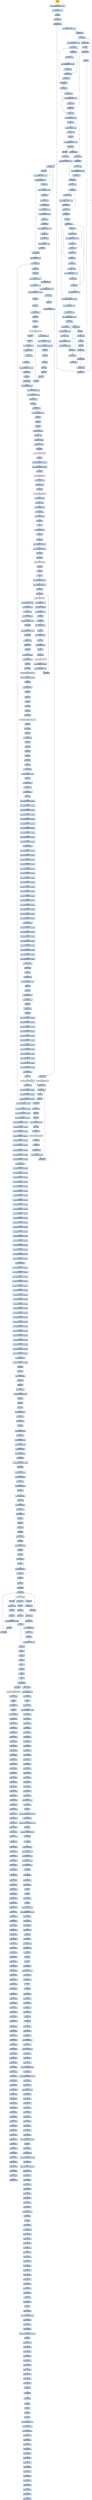 digraph G {
node[shape=rectangle,style=filled,fillcolor=lightsteelblue,color=lightsteelblue]
bgcolor="transparent"
a0x0040c1f0pusha_[label="start\npusha ",color="lightgrey",fillcolor="orange"];
a0x0040c1f1movl_0x406000UINT32_esi[label="0x0040c1f1\nmovl $0x406000<UINT32>, %esi"];
a0x0040c1f6leal__20480esi__edi[label="0x0040c1f6\nleal -20480(%esi), %edi"];
a0x0040c1fcpushl_edi[label="0x0040c1fc\npushl %edi"];
a0x0040c1fdjmp_0x0040c20a[label="0x0040c1fd\njmp 0x0040c20a"];
a0x0040c20amovl_esi__ebx[label="0x0040c20a\nmovl (%esi), %ebx"];
a0x0040c20csubl_0xfffffffcUINT8_esi[label="0x0040c20c\nsubl $0xfffffffc<UINT8>, %esi"];
a0x0040c20fadcl_ebx_ebx[label="0x0040c20f\nadcl %ebx, %ebx"];
a0x0040c211jb_0x0040c200[label="0x0040c211\njb 0x0040c200"];
a0x0040c200movb_esi__al[label="0x0040c200\nmovb (%esi), %al"];
a0x0040c202incl_esi[label="0x0040c202\nincl %esi"];
a0x0040c203movb_al_edi_[label="0x0040c203\nmovb %al, (%edi)"];
a0x0040c205incl_edi[label="0x0040c205\nincl %edi"];
a0x0040c206addl_ebx_ebx[label="0x0040c206\naddl %ebx, %ebx"];
a0x0040c208jne_0x0040c211[label="0x0040c208\njne 0x0040c211"];
a0x0040c213movl_0x1UINT32_eax[label="0x0040c213\nmovl $0x1<UINT32>, %eax"];
a0x0040c218addl_ebx_ebx[label="0x0040c218\naddl %ebx, %ebx"];
a0x0040c21ajne_0x0040c223[label="0x0040c21a\njne 0x0040c223"];
a0x0040c223adcl_eax_eax[label="0x0040c223\nadcl %eax, %eax"];
a0x0040c225addl_ebx_ebx[label="0x0040c225\naddl %ebx, %ebx"];
a0x0040c227jae_0x0040c218[label="0x0040c227\njae 0x0040c218"];
a0x0040c229jne_0x0040c234[label="0x0040c229\njne 0x0040c234"];
a0x0040c234xorl_ecx_ecx[label="0x0040c234\nxorl %ecx, %ecx"];
a0x0040c236subl_0x3UINT8_eax[label="0x0040c236\nsubl $0x3<UINT8>, %eax"];
a0x0040c239jb_0x0040c248[label="0x0040c239\njb 0x0040c248"];
a0x0040c23bshll_0x8UINT8_eax[label="0x0040c23b\nshll $0x8<UINT8>, %eax"];
a0x0040c23emovb_esi__al[label="0x0040c23e\nmovb (%esi), %al"];
a0x0040c240incl_esi[label="0x0040c240\nincl %esi"];
a0x0040c241xorl_0xffffffffUINT8_eax[label="0x0040c241\nxorl $0xffffffff<UINT8>, %eax"];
a0x0040c244je_0x0040c2ba[label="0x0040c244\nje 0x0040c2ba"];
a0x0040c246movl_eax_ebp[label="0x0040c246\nmovl %eax, %ebp"];
a0x0040c248addl_ebx_ebx[label="0x0040c248\naddl %ebx, %ebx"];
a0x0040c24ajne_0x0040c253[label="0x0040c24a\njne 0x0040c253"];
a0x0040c253adcl_ecx_ecx[label="0x0040c253\nadcl %ecx, %ecx"];
a0x0040c255addl_ebx_ebx[label="0x0040c255\naddl %ebx, %ebx"];
a0x0040c257jne_0x0040c260[label="0x0040c257\njne 0x0040c260"];
a0x0040c260adcl_ecx_ecx[label="0x0040c260\nadcl %ecx, %ecx"];
a0x0040c262jne_0x0040c284[label="0x0040c262\njne 0x0040c284"];
a0x0040c284cmpl_0xfffff300UINT32_ebp[label="0x0040c284\ncmpl $0xfffff300<UINT32>, %ebp"];
a0x0040c28aadcl_0x1UINT8_ecx[label="0x0040c28a\nadcl $0x1<UINT8>, %ecx"];
a0x0040c28dleal_ediebp__edx[label="0x0040c28d\nleal (%edi,%ebp), %edx"];
a0x0040c290cmpl_0xfffffffcUINT8_ebp[label="0x0040c290\ncmpl $0xfffffffc<UINT8>, %ebp"];
a0x0040c293jbe_0x0040c2a4[label="0x0040c293\njbe 0x0040c2a4"];
a0x0040c2a4movl_edx__eax[label="0x0040c2a4\nmovl (%edx), %eax"];
a0x0040c2a6addl_0x4UINT8_edx[label="0x0040c2a6\naddl $0x4<UINT8>, %edx"];
a0x0040c2a9movl_eax_edi_[label="0x0040c2a9\nmovl %eax, (%edi)"];
a0x0040c2abaddl_0x4UINT8_edi[label="0x0040c2ab\naddl $0x4<UINT8>, %edi"];
a0x0040c2aesubl_0x4UINT8_ecx[label="0x0040c2ae\nsubl $0x4<UINT8>, %ecx"];
a0x0040c2b1ja_0x0040c2a4[label="0x0040c2b1\nja 0x0040c2a4"];
a0x0040c2b3addl_ecx_edi[label="0x0040c2b3\naddl %ecx, %edi"];
a0x0040c2b5jmp_0x0040c206[label="0x0040c2b5\njmp 0x0040c206"];
a0x0040c24cmovl_esi__ebx[label="0x0040c24c\nmovl (%esi), %ebx"];
a0x0040c24esubl_0xfffffffcUINT8_esi[label="0x0040c24e\nsubl $0xfffffffc<UINT8>, %esi"];
a0x0040c251adcl_ebx_ebx[label="0x0040c251\nadcl %ebx, %ebx"];
a0x0040c295movb_edx__al[label="0x0040c295\nmovb (%edx), %al"];
a0x0040c297incl_edx[label="0x0040c297\nincl %edx"];
a0x0040c298movb_al_edi_[label="0x0040c298\nmovb %al, (%edi)"];
a0x0040c29aincl_edi[label="0x0040c29a\nincl %edi"];
a0x0040c29bdecl_ecx[label="0x0040c29b\ndecl %ecx"];
a0x0040c29cjne_0x0040c295[label="0x0040c29c\njne 0x0040c295"];
a0x0040c29ejmp_0x0040c206[label="0x0040c29e\njmp 0x0040c206"];
a0x0040c22bmovl_esi__ebx[label="0x0040c22b\nmovl (%esi), %ebx"];
a0x0040c22dsubl_0xfffffffcUINT8_esi[label="0x0040c22d\nsubl $0xfffffffc<UINT8>, %esi"];
a0x0040c230adcl_ebx_ebx[label="0x0040c230\nadcl %ebx, %ebx"];
a0x0040c232jae_0x0040c218[label="0x0040c232\njae 0x0040c218"];
a0x0040c259movl_esi__ebx[label="0x0040c259\nmovl (%esi), %ebx"];
a0x0040c25bsubl_0xfffffffcUINT8_esi[label="0x0040c25b\nsubl $0xfffffffc<UINT8>, %esi"];
a0x0040c25eadcl_ebx_ebx[label="0x0040c25e\nadcl %ebx, %ebx"];
a0x0040c264incl_ecx[label="0x0040c264\nincl %ecx"];
a0x0040c265addl_ebx_ebx[label="0x0040c265\naddl %ebx, %ebx"];
a0x0040c267jne_0x0040c270[label="0x0040c267\njne 0x0040c270"];
a0x0040c270adcl_ecx_ecx[label="0x0040c270\nadcl %ecx, %ecx"];
a0x0040c272addl_ebx_ebx[label="0x0040c272\naddl %ebx, %ebx"];
a0x0040c274jae_0x0040c265[label="0x0040c274\njae 0x0040c265"];
a0x0040c276jne_0x0040c281[label="0x0040c276\njne 0x0040c281"];
a0x0040c281addl_0x2UINT8_ecx[label="0x0040c281\naddl $0x2<UINT8>, %ecx"];
a0x0040c21cmovl_esi__ebx[label="0x0040c21c\nmovl (%esi), %ebx"];
a0x0040c21esubl_0xfffffffcUINT8_esi[label="0x0040c21e\nsubl $0xfffffffc<UINT8>, %esi"];
a0x0040c221adcl_ebx_ebx[label="0x0040c221\nadcl %ebx, %ebx"];
a0x0040c278movl_esi__ebx[label="0x0040c278\nmovl (%esi), %ebx"];
a0x0040c27asubl_0xfffffffcUINT8_esi[label="0x0040c27a\nsubl $0xfffffffc<UINT8>, %esi"];
a0x0040c27dadcl_ebx_ebx[label="0x0040c27d\nadcl %ebx, %ebx"];
a0x0040c27fjae_0x0040c265[label="0x0040c27f\njae 0x0040c265"];
a0x0040c269movl_esi__ebx[label="0x0040c269\nmovl (%esi), %ebx"];
a0x0040c26bsubl_0xfffffffcUINT8_esi[label="0x0040c26b\nsubl $0xfffffffc<UINT8>, %esi"];
a0x0040c26eadcl_ebx_ebx[label="0x0040c26e\nadcl %ebx, %ebx"];
a0x0040c2bapopl_esi[label="0x0040c2ba\npopl %esi"];
a0x0040c2bbmovl_esi_edi[label="0x0040c2bb\nmovl %esi, %edi"];
a0x0040c2bdmovl_0x124UINT32_ecx[label="0x0040c2bd\nmovl $0x124<UINT32>, %ecx"];
a0x0040c2c2movb_edi__al[label="0x0040c2c2\nmovb (%edi), %al"];
a0x0040c2c4incl_edi[label="0x0040c2c4\nincl %edi"];
a0x0040c2c5subb_0xffffffe8UINT8_al[label="0x0040c2c5\nsubb $0xffffffe8<UINT8>, %al"];
a0x0040c2c7cmpb_0x1UINT8_al[label="0x0040c2c7\ncmpb $0x1<UINT8>, %al"];
a0x0040c2c9ja_0x0040c2c2[label="0x0040c2c9\nja 0x0040c2c2"];
a0x0040c2cbcmpb_0x1UINT8_edi_[label="0x0040c2cb\ncmpb $0x1<UINT8>, (%edi)"];
a0x0040c2cejne_0x0040c2c2[label="0x0040c2ce\njne 0x0040c2c2"];
a0x0040c2d0movl_edi__eax[label="0x0040c2d0\nmovl (%edi), %eax"];
a0x0040c2d2movb_0x4edi__bl[label="0x0040c2d2\nmovb 0x4(%edi), %bl"];
a0x0040c2d5shrw_0x8UINT8_ax[label="0x0040c2d5\nshrw $0x8<UINT8>, %ax"];
a0x0040c2d9roll_0x10UINT8_eax[label="0x0040c2d9\nroll $0x10<UINT8>, %eax"];
a0x0040c2dcxchgb_al_ah[label="0x0040c2dc\nxchgb %al, %ah"];
a0x0040c2desubl_edi_eax[label="0x0040c2de\nsubl %edi, %eax"];
a0x0040c2e0subb_0xffffffe8UINT8_bl[label="0x0040c2e0\nsubb $0xffffffe8<UINT8>, %bl"];
a0x0040c2e3addl_esi_eax[label="0x0040c2e3\naddl %esi, %eax"];
a0x0040c2e5movl_eax_edi_[label="0x0040c2e5\nmovl %eax, (%edi)"];
a0x0040c2e7addl_0x5UINT8_edi[label="0x0040c2e7\naddl $0x5<UINT8>, %edi"];
a0x0040c2eamovb_bl_al[label="0x0040c2ea\nmovb %bl, %al"];
a0x0040c2ecloop_0x0040c2c7[label="0x0040c2ec\nloop 0x0040c2c7"];
a0x0040c2eeleal_0xa000esi__edi[label="0x0040c2ee\nleal 0xa000(%esi), %edi"];
a0x0040c2f4movl_edi__eax[label="0x0040c2f4\nmovl (%edi), %eax"];
a0x0040c2f6orl_eax_eax[label="0x0040c2f6\norl %eax, %eax"];
a0x0040c2f8je_0x0040c336[label="0x0040c2f8\nje 0x0040c336"];
a0x0040c2famovl_0x4edi__ebx[label="0x0040c2fa\nmovl 0x4(%edi), %ebx"];
a0x0040c2fdleal_0xc064eaxesi__eax[label="0x0040c2fd\nleal 0xc064(%eax,%esi), %eax"];
a0x0040c304addl_esi_ebx[label="0x0040c304\naddl %esi, %ebx"];
a0x0040c306pushl_eax[label="0x0040c306\npushl %eax"];
a0x0040c307addl_0x8UINT8_edi[label="0x0040c307\naddl $0x8<UINT8>, %edi"];
a0x0040c30acall_0xc0c8esi_[label="0x0040c30a\ncall 0xc0c8(%esi)"];
LoadLibraryA_kernel32_dll[label="LoadLibraryA@kernel32.dll",color="lightgrey",fillcolor="lightgrey"];
a0x0040c310xchgl_eax_ebp[label="0x0040c310\nxchgl %eax, %ebp"];
a0x0040c311movb_edi__al[label="0x0040c311\nmovb (%edi), %al"];
a0x0040c313incl_edi[label="0x0040c313\nincl %edi"];
a0x0040c314orb_al_al[label="0x0040c314\norb %al, %al"];
a0x0040c316je_0x0040c2f4[label="0x0040c316\nje 0x0040c2f4"];
a0x0040c318movl_edi_ecx[label="0x0040c318\nmovl %edi, %ecx"];
a0x0040c31apushl_edi[label="0x0040c31a\npushl %edi"];
a0x0040c31bdecl_eax[label="0x0040c31b\ndecl %eax"];
a0x0040c31crepnz_scasb_es_edi__al[label="0x0040c31c\nrepnz scasb %es:(%edi), %al"];
a0x0040c31epushl_ebp[label="0x0040c31e\npushl %ebp"];
a0x0040c31fcall_0xc0ccesi_[label="0x0040c31f\ncall 0xc0cc(%esi)"];
GetProcAddress_kernel32_dll[label="GetProcAddress@kernel32.dll",color="lightgrey",fillcolor="lightgrey"];
a0x0040c325orl_eax_eax[label="0x0040c325\norl %eax, %eax"];
a0x0040c327je_0x0040c330[label="0x0040c327\nje 0x0040c330"];
a0x0040c329movl_eax_ebx_[label="0x0040c329\nmovl %eax, (%ebx)"];
a0x0040c32baddl_0x4UINT8_ebx[label="0x0040c32b\naddl $0x4<UINT8>, %ebx"];
a0x0040c32ejmp_0x0040c311[label="0x0040c32e\njmp 0x0040c311"];
LoadLibraryA_KERNEL32_DLL[label="LoadLibraryA@KERNEL32.DLL",color="lightgrey",fillcolor="lightgrey"];
a0x0040c336movl_0xc0d0esi__ebp[label="0x0040c336\nmovl 0xc0d0(%esi), %ebp"];
a0x0040c33cleal__4096esi__edi[label="0x0040c33c\nleal -4096(%esi), %edi"];
a0x0040c342movl_0x1000UINT32_ebx[label="0x0040c342\nmovl $0x1000<UINT32>, %ebx"];
a0x0040c347pushl_eax[label="0x0040c347\npushl %eax"];
a0x0040c348pushl_esp[label="0x0040c348\npushl %esp"];
a0x0040c349pushl_0x4UINT8[label="0x0040c349\npushl $0x4<UINT8>"];
a0x0040c34bpushl_ebx[label="0x0040c34b\npushl %ebx"];
a0x0040c34cpushl_edi[label="0x0040c34c\npushl %edi"];
a0x0040c34dcall_ebp[label="0x0040c34d\ncall %ebp"];
VirtualProtect_kernel32_dll[label="VirtualProtect@kernel32.dll",color="lightgrey",fillcolor="lightgrey"];
a0x0040c34fleal_0x20fedi__eax[label="0x0040c34f\nleal 0x20f(%edi), %eax"];
a0x0040c355andb_0x7fUINT8_eax_[label="0x0040c355\nandb $0x7f<UINT8>, (%eax)"];
a0x0040c358andb_0x7fUINT8_0x28eax_[label="0x0040c358\nandb $0x7f<UINT8>, 0x28(%eax)"];
a0x0040c35cpopl_eax[label="0x0040c35c\npopl %eax"];
a0x0040c35dpushl_eax[label="0x0040c35d\npushl %eax"];
a0x0040c35epushl_esp[label="0x0040c35e\npushl %esp"];
a0x0040c35fpushl_eax[label="0x0040c35f\npushl %eax"];
a0x0040c360pushl_ebx[label="0x0040c360\npushl %ebx"];
a0x0040c361pushl_edi[label="0x0040c361\npushl %edi"];
a0x0040c362call_ebp[label="0x0040c362\ncall %ebp"];
a0x0040c364popl_eax[label="0x0040c364\npopl %eax"];
a0x0040c365popa_[label="0x0040c365\npopa "];
a0x0040c366leal__128esp__eax[label="0x0040c366\nleal -128(%esp), %eax"];
a0x0040c36apushl_0x0UINT8[label="0x0040c36a\npushl $0x0<UINT8>"];
a0x0040c36ccmpl_eax_esp[label="0x0040c36c\ncmpl %eax, %esp"];
a0x0040c36ejne_0x0040c36a[label="0x0040c36e\njne 0x0040c36a"];
a0x0040c370subl_0xffffff80UINT8_esp[label="0x0040c370\nsubl $0xffffff80<UINT8>, %esp"];
a0x0040c373jmp_0x004049c2[label="0x0040c373\njmp 0x004049c2"];
a0x004049c2pushl_ebp[label="0x004049c2\npushl %ebp"];
a0x004049c3movl_esp_ebp[label="0x004049c3\nmovl %esp, %ebp"];
a0x004049c5pushl_0xffffffffUINT8[label="0x004049c5\npushl $0xffffffff<UINT8>"];
a0x004049c7pushl_0x405118UINT32[label="0x004049c7\npushl $0x405118<UINT32>"];
a0x004049ccpushl_0x404930UINT32[label="0x004049cc\npushl $0x404930<UINT32>"];
a0x004049d1movl_fs_0_eax[label="0x004049d1\nmovl %fs:0, %eax"];
a0x004049d7pushl_eax[label="0x004049d7\npushl %eax"];
a0x004049d8movl_esp_fs_0[label="0x004049d8\nmovl %esp, %fs:0"];
a0x004049dfsubl_0x68UINT8_esp[label="0x004049df\nsubl $0x68<UINT8>, %esp"];
a0x004049e2pushl_ebx[label="0x004049e2\npushl %ebx"];
a0x004049e3pushl_esi[label="0x004049e3\npushl %esi"];
a0x004049e4pushl_edi[label="0x004049e4\npushl %edi"];
a0x004049e5movl_esp__24ebp_[label="0x004049e5\nmovl %esp, -24(%ebp)"];
a0x004049e8xorl_ebx_ebx[label="0x004049e8\nxorl %ebx, %ebx"];
a0x004049eamovl_ebx__4ebp_[label="0x004049ea\nmovl %ebx, -4(%ebp)"];
a0x004049edpushl_0x2UINT8[label="0x004049ed\npushl $0x2<UINT8>"];
a0x004049efcall_0x405078[label="0x004049ef\ncall 0x405078"];
a__set_app_type_MSVCRT_dll[label="__set_app_type@MSVCRT.dll",color="lightgrey",fillcolor="lightgrey"];
a0x004049f5popl_ecx[label="0x004049f5\npopl %ecx"];
a0x004049f6orl_0xffffffffUINT8_0x40645c[label="0x004049f6\norl $0xffffffff<UINT8>, 0x40645c"];
a0x004049fdorl_0xffffffffUINT8_0x406460[label="0x004049fd\norl $0xffffffff<UINT8>, 0x406460"];
a0x00404a04call_0x40507c[label="0x00404a04\ncall 0x40507c"];
a__p__fmode_MSVCRT_dll[label="__p__fmode@MSVCRT.dll",color="lightgrey",fillcolor="lightgrey"];
a0x00404a0amovl_0x406458_ecx[label="0x00404a0a\nmovl 0x406458, %ecx"];
a0x00404a10movl_ecx_eax_[label="0x00404a10\nmovl %ecx, (%eax)"];
a0x00404a12call_0x405080[label="0x00404a12\ncall 0x405080"];
a__p__commode_MSVCRT_dll[label="__p__commode@MSVCRT.dll",color="lightgrey",fillcolor="lightgrey"];
a0x00404a18movl_0x406454_ecx[label="0x00404a18\nmovl 0x406454, %ecx"];
a0x00404a1emovl_ecx_eax_[label="0x00404a1e\nmovl %ecx, (%eax)"];
a0x00404a20movl_0x405084_eax[label="0x00404a20\nmovl 0x405084, %eax"];
a0x00404a25movl_eax__eax[label="0x00404a25\nmovl (%eax), %eax"];
a0x00404a27movl_eax_0x406464[label="0x00404a27\nmovl %eax, 0x406464"];
a0x00404a2ccall_0x404b41[label="0x00404a2c\ncall 0x404b41"];
a0x00404b41ret[label="0x00404b41\nret"];
a0x00404a31cmpl_ebx_0x406230[label="0x00404a31\ncmpl %ebx, 0x406230"];
a0x00404a37jne_0x404a45[label="0x00404a37\njne 0x404a45"];
a0x00404a45call_0x404b2c[label="0x00404a45\ncall 0x404b2c"];
a0x00404b2cpushl_0x30000UINT32[label="0x00404b2c\npushl $0x30000<UINT32>"];
a0x00404b31pushl_0x10000UINT32[label="0x00404b31\npushl $0x10000<UINT32>"];
a0x00404b36call_0x404b42[label="0x00404b36\ncall 0x404b42"];
a0x00404b42jmp_0x405090[label="0x00404b42\njmp 0x405090"];
a_controlfp_MSVCRT_dll[label="_controlfp@MSVCRT.dll",color="lightgrey",fillcolor="lightgrey"];
a0x00404b3bpopl_ecx[label="0x00404b3b\npopl %ecx"];
a0x00404b3cpopl_ecx[label="0x00404b3c\npopl %ecx"];
a0x00404b3dret[label="0x00404b3d\nret"];
a0x00404a4apushl_0x40600cUINT32[label="0x00404a4a\npushl $0x40600c<UINT32>"];
a0x00404a4fpushl_0x406008UINT32[label="0x00404a4f\npushl $0x406008<UINT32>"];
a0x00404a54call_0x404b26[label="0x00404a54\ncall 0x404b26"];
a0x00404b26jmp_0x40508c[label="0x00404b26\njmp 0x40508c"];
a_initterm_MSVCRT_dll[label="_initterm@MSVCRT.dll",color="lightgrey",fillcolor="lightgrey"];
a0x00404a59movl_0x406450_eax[label="0x00404a59\nmovl 0x406450, %eax"];
a0x00404a5emovl_eax__108ebp_[label="0x00404a5e\nmovl %eax, -108(%ebp)"];
a0x00404a61leal__108ebp__eax[label="0x00404a61\nleal -108(%ebp), %eax"];
a0x00404a64pushl_eax[label="0x00404a64\npushl %eax"];
a0x00404a65pushl_0x40644c[label="0x00404a65\npushl 0x40644c"];
a0x00404a6bleal__100ebp__eax[label="0x00404a6b\nleal -100(%ebp), %eax"];
a0x00404a6epushl_eax[label="0x00404a6e\npushl %eax"];
a0x00404a6fleal__112ebp__eax[label="0x00404a6f\nleal -112(%ebp), %eax"];
a0x00404a72pushl_eax[label="0x00404a72\npushl %eax"];
a0x00404a73leal__96ebp__eax[label="0x00404a73\nleal -96(%ebp), %eax"];
a0x00404a76pushl_eax[label="0x00404a76\npushl %eax"];
a0x00404a77call_0x405094[label="0x00404a77\ncall 0x405094"];
a__getmainargs_MSVCRT_dll[label="__getmainargs@MSVCRT.dll",color="lightgrey",fillcolor="lightgrey"];
a0x00404a7dpushl_0x406004UINT32[label="0x00404a7d\npushl $0x406004<UINT32>"];
a0x00404a82pushl_0x406000UINT32[label="0x00404a82\npushl $0x406000<UINT32>"];
a0x00404a87call_0x404b26[label="0x00404a87\ncall 0x404b26"];
a0x00404a8caddl_0x24UINT8_esp[label="0x00404a8c\naddl $0x24<UINT8>, %esp"];
a0x00404a8fmovl_0x405098_eax[label="0x00404a8f\nmovl 0x405098, %eax"];
a0x00404a94movl_eax__esi[label="0x00404a94\nmovl (%eax), %esi"];
a0x00404a96movl_esi__116ebp_[label="0x00404a96\nmovl %esi, -116(%ebp)"];
a0x00404a99cmpb_0x22UINT8_esi_[label="0x00404a99\ncmpb $0x22<UINT8>, (%esi)"];
a0x00404a9cjne_0x404ad8[label="0x00404a9c\njne 0x404ad8"];
a0x00404ad8cmpb_0x20UINT8_esi_[label="0x00404ad8\ncmpb $0x20<UINT8>, (%esi)"];
a0x00404adbjbe_0x404ab5[label="0x00404adb\njbe 0x404ab5"];
a0x00404ab5movb_esi__al[label="0x00404ab5\nmovb (%esi), %al"];
a0x00404ab7cmpb_bl_al[label="0x00404ab7\ncmpb %bl, %al"];
a0x00404ab9je_0x404abf[label="0x00404ab9\nje 0x404abf"];
a0x00404abfmovl_ebx__48ebp_[label="0x00404abf\nmovl %ebx, -48(%ebp)"];
a0x00404ac2leal__92ebp__eax[label="0x00404ac2\nleal -92(%ebp), %eax"];
a0x00404ac5pushl_eax[label="0x00404ac5\npushl %eax"];
a0x00404ac6call_0x40506c[label="0x00404ac6\ncall 0x40506c"];
GetStartupInfoA_KERNEL32_DLL[label="GetStartupInfoA@KERNEL32.DLL",color="lightgrey",fillcolor="lightgrey"];
a0x00404acctestb_0x1UINT8__48ebp_[label="0x00404acc\ntestb $0x1<UINT8>, -48(%ebp)"];
a0x00404ad0je_0x404ae3[label="0x00404ad0\nje 0x404ae3"];
a0x00404ae3pushl_0xaUINT8[label="0x00404ae3\npushl $0xa<UINT8>"];
a0x00404ae5popl_eax[label="0x00404ae5\npopl %eax"];
a0x00404ae6pushl_eax[label="0x00404ae6\npushl %eax"];
a0x00404ae7pushl_esi[label="0x00404ae7\npushl %esi"];
a0x00404ae8pushl_ebx[label="0x00404ae8\npushl %ebx"];
a0x00404ae9pushl_ebx[label="0x00404ae9\npushl %ebx"];
a0x00404aeacall_0x40500c[label="0x00404aea\ncall 0x40500c"];
GetModuleHandleA_KERNEL32_DLL[label="GetModuleHandleA@KERNEL32.DLL",color="lightgrey",fillcolor="lightgrey"];
a0x00404af0pushl_eax[label="0x00404af0\npushl %eax"];
a0x00404af1call_0x40385b[label="0x00404af1\ncall 0x40385b"];
a0x0040385bpushl_ebp[label="0x0040385b\npushl %ebp"];
a0x0040385cmovl_esp_ebp[label="0x0040385c\nmovl %esp, %ebp"];
a0x0040385epushl_esi[label="0x0040385e\npushl %esi"];
a0x0040385fpushl_edi[label="0x0040385f\npushl %edi"];
a0x00403860pushl_ebp[label="0x00403860\npushl %ebp"];
a0x00403861popl_ebp[label="0x00403861\npopl %ebp"];
a0x00403862call_0x402a6e[label="0x00403862\ncall 0x402a6e"];
a0x00402a6epushl_ebp[label="0x00402a6e\npushl %ebp"];
a0x00402a6fmovl_esp_ebp[label="0x00402a6f\nmovl %esp, %ebp"];
a0x00402a71subl_0x2cUINT8_esp[label="0x00402a71\nsubl $0x2c<UINT8>, %esp"];
a0x00402a74pushl_ebx[label="0x00402a74\npushl %ebx"];
a0x00402a75leal__44ebp__eax[label="0x00402a75\nleal -44(%ebp), %eax"];
a0x00402a78xorl_ebx_ebx[label="0x00402a78\nxorl %ebx, %ebx"];
a0x00402a7apushl_0x1UINT8[label="0x00402a7a\npushl $0x1<UINT8>"];
a0x00402a7cpushl_eax[label="0x00402a7c\npushl %eax"];
a0x00402a7dmovb_0x4cUINT8__24ebp_[label="0x00402a7d\nmovb $0x4c<UINT8>, -24(%ebp)"];
a0x00402a81movb_0x61UINT8__23ebp_[label="0x00402a81\nmovb $0x61<UINT8>, -23(%ebp)"];
a0x00402a85movb_0x75UINT8__22ebp_[label="0x00402a85\nmovb $0x75<UINT8>, -22(%ebp)"];
a0x00402a89movb_0x6eUINT8__21ebp_[label="0x00402a89\nmovb $0x6e<UINT8>, -21(%ebp)"];
a0x00402a8dmovb_0x63UINT8__20ebp_[label="0x00402a8d\nmovb $0x63<UINT8>, -20(%ebp)"];
a0x00402a91movb_0x68UINT8__19ebp_[label="0x00402a91\nmovb $0x68<UINT8>, -19(%ebp)"];
a0x00402a95movb_0x2eUINT8__18ebp_[label="0x00402a95\nmovb $0x2e<UINT8>, -18(%ebp)"];
a0x00402a99movb_0x65UINT8__17ebp_[label="0x00402a99\nmovb $0x65<UINT8>, -17(%ebp)"];
a0x00402a9dmovb_0x78UINT8__16ebp_[label="0x00402a9d\nmovb $0x78<UINT8>, -16(%ebp)"];
a0x00402aa1movb_0x65UINT8__15ebp_[label="0x00402aa1\nmovb $0x65<UINT8>, -15(%ebp)"];
a0x00402aa5movb_bl__14ebp_[label="0x00402aa5\nmovb %bl, -14(%ebp)"];
a0x00402aa8movb_0x53UINT8__44ebp_[label="0x00402aa8\nmovb $0x53<UINT8>, -44(%ebp)"];
a0x00402aacmovb_0x65UINT8__43ebp_[label="0x00402aac\nmovb $0x65<UINT8>, -43(%ebp)"];
a0x00402ab0movb_0x44UINT8__42ebp_[label="0x00402ab0\nmovb $0x44<UINT8>, -42(%ebp)"];
a0x00402ab4movb_0x65UINT8__41ebp_[label="0x00402ab4\nmovb $0x65<UINT8>, -41(%ebp)"];
a0x00402ab8movb_0x62UINT8__40ebp_[label="0x00402ab8\nmovb $0x62<UINT8>, -40(%ebp)"];
a0x00402abcmovb_0x75UINT8__39ebp_[label="0x00402abc\nmovb $0x75<UINT8>, -39(%ebp)"];
a0x00402ac0movb_0x67UINT8__38ebp_[label="0x00402ac0\nmovb $0x67<UINT8>, -38(%ebp)"];
a0x00402ac4movb_0x50UINT8__37ebp_[label="0x00402ac4\nmovb $0x50<UINT8>, -37(%ebp)"];
a0x00402ac8movb_0x72UINT8__36ebp_[label="0x00402ac8\nmovb $0x72<UINT8>, -36(%ebp)"];
a0x00402accmovb_0x69UINT8__35ebp_[label="0x00402acc\nmovb $0x69<UINT8>, -35(%ebp)"];
a0x00402ad0movb_0x76UINT8__34ebp_[label="0x00402ad0\nmovb $0x76<UINT8>, -34(%ebp)"];
a0x00402ad4movb_0x69UINT8__33ebp_[label="0x00402ad4\nmovb $0x69<UINT8>, -33(%ebp)"];
a0x00402ad8movb_0x6cUINT8__32ebp_[label="0x00402ad8\nmovb $0x6c<UINT8>, -32(%ebp)"];
a0x00402adcmovb_0x65UINT8__31ebp_[label="0x00402adc\nmovb $0x65<UINT8>, -31(%ebp)"];
a0x00402ae0movb_0x67UINT8__30ebp_[label="0x00402ae0\nmovb $0x67<UINT8>, -30(%ebp)"];
a0x00402ae4movb_0x65UINT8__29ebp_[label="0x00402ae4\nmovb $0x65<UINT8>, -29(%ebp)"];
a0x00402ae8movb_bl__28ebp_[label="0x00402ae8\nmovb %bl, -28(%ebp)"];
a0x00402aebmovb_0x47UINT8__12ebp_[label="0x00402aeb\nmovb $0x47<UINT8>, -12(%ebp)"];
a0x00402aefmovb_0x61UINT8__11ebp_[label="0x00402aef\nmovb $0x61<UINT8>, -11(%ebp)"];
a0x00402af3movb_0x6dUINT8__10ebp_[label="0x00402af3\nmovb $0x6d<UINT8>, -10(%ebp)"];
a0x00402af7movb_0x65UINT8__9ebp_[label="0x00402af7\nmovb $0x65<UINT8>, -9(%ebp)"];
a0x00402afbmovb_0x2eUINT8__8ebp_[label="0x00402afb\nmovb $0x2e<UINT8>, -8(%ebp)"];
a0x00402affmovb_0x65UINT8__7ebp_[label="0x00402aff\nmovb $0x65<UINT8>, -7(%ebp)"];
a0x00402b03movb_0x78UINT8__6ebp_[label="0x00402b03\nmovb $0x78<UINT8>, -6(%ebp)"];
a0x00402b07movb_0x65UINT8__5ebp_[label="0x00402b07\nmovb $0x65<UINT8>, -5(%ebp)"];
a0x00402b0bmovb_bl__4ebp_[label="0x00402b0b\nmovb %bl, -4(%ebp)"];
a0x00402b0ecall_0x4013c6[label="0x00402b0e\ncall 0x4013c6"];
a0x004013c6pushl_ebp[label="0x004013c6\npushl %ebp"];
a0x004013c7movl_esp_ebp[label="0x004013c7\nmovl %esp, %ebp"];
a0x004013c9subl_0x94UINT32_esp[label="0x004013c9\nsubl $0x94<UINT32>, %esp"];
a0x004013cfpushl_ebx[label="0x004013cf\npushl %ebx"];
a0x004013d0pushl_esi[label="0x004013d0\npushl %esi"];
a0x004013d1movl_0x405000_esi[label="0x004013d1\nmovl 0x405000, %esi"];
a0x004013d7leal__16ebp__eax[label="0x004013d7\nleal -16(%ebp), %eax"];
a0x004013dapushl_edi[label="0x004013da\npushl %edi"];
a0x004013dbxorl_ebx_ebx[label="0x004013db\nxorl %ebx, %ebx"];
a0x004013ddpushl_eax[label="0x004013dd\npushl %eax"];
a0x004013demovb_0x41UINT8__16ebp_[label="0x004013de\nmovb $0x41<UINT8>, -16(%ebp)"];
a0x004013e2movb_0x64UINT8__15ebp_[label="0x004013e2\nmovb $0x64<UINT8>, -15(%ebp)"];
a0x004013e6movb_0x76UINT8__14ebp_[label="0x004013e6\nmovb $0x76<UINT8>, -14(%ebp)"];
a0x004013eamovb_0x61UINT8__13ebp_[label="0x004013ea\nmovb $0x61<UINT8>, -13(%ebp)"];
a0x004013eemovb_0x70UINT8__12ebp_[label="0x004013ee\nmovb $0x70<UINT8>, -12(%ebp)"];
a0x004013f2movb_0x69UINT8__11ebp_[label="0x004013f2\nmovb $0x69<UINT8>, -11(%ebp)"];
a0x004013f6movb_0x33UINT8__10ebp_[label="0x004013f6\nmovb $0x33<UINT8>, -10(%ebp)"];
a0x004013famovb_0x32UINT8__9ebp_[label="0x004013fa\nmovb $0x32<UINT8>, -9(%ebp)"];
a0x004013femovb_0x2eUINT8__8ebp_[label="0x004013fe\nmovb $0x2e<UINT8>, -8(%ebp)"];
a0x00401402movb_0x64UINT8__7ebp_[label="0x00401402\nmovb $0x64<UINT8>, -7(%ebp)"];
a0x00401406movb_0x6cUINT8__6ebp_[label="0x00401406\nmovb $0x6c<UINT8>, -6(%ebp)"];
a0x0040140amovb_0x6cUINT8__5ebp_[label="0x0040140a\nmovb $0x6c<UINT8>, -5(%ebp)"];
a0x0040140emovb_bl__4ebp_[label="0x0040140e\nmovb %bl, -4(%ebp)"];
a0x00401411call_esi[label="0x00401411\ncall %esi"];
a0x00401413movl_eax_edi[label="0x00401413\nmovl %eax, %edi"];
a0x00401415movb_0x4fUINT8__36ebp_[label="0x00401415\nmovb $0x4f<UINT8>, -36(%ebp)"];
a0x00401419movb_0x70UINT8__35ebp_[label="0x00401419\nmovb $0x70<UINT8>, -35(%ebp)"];
a0x0040141dmovb_0x65UINT8__34ebp_[label="0x0040141d\nmovb $0x65<UINT8>, -34(%ebp)"];
a0x00401421movb_0x6eUINT8__33ebp_[label="0x00401421\nmovb $0x6e<UINT8>, -33(%ebp)"];
a0x00401425movb_0x50UINT8__32ebp_[label="0x00401425\nmovb $0x50<UINT8>, -32(%ebp)"];
a0x00401429movb_0x72UINT8__31ebp_[label="0x00401429\nmovb $0x72<UINT8>, -31(%ebp)"];
a0x0040142dmovb_0x6fUINT8__30ebp_[label="0x0040142d\nmovb $0x6f<UINT8>, -30(%ebp)"];
a0x00401431movb_0x63UINT8__29ebp_[label="0x00401431\nmovb $0x63<UINT8>, -29(%ebp)"];
a0x00401435movb_0x65UINT8__28ebp_[label="0x00401435\nmovb $0x65<UINT8>, -28(%ebp)"];
a0x00401439movb_0x73UINT8__27ebp_[label="0x00401439\nmovb $0x73<UINT8>, -27(%ebp)"];
a0x0040143dmovb_0x73UINT8__26ebp_[label="0x0040143d\nmovb $0x73<UINT8>, -26(%ebp)"];
a0x00401441movb_0x54UINT8__25ebp_[label="0x00401441\nmovb $0x54<UINT8>, -25(%ebp)"];
a0x00401445movb_0x6fUINT8__24ebp_[label="0x00401445\nmovb $0x6f<UINT8>, -24(%ebp)"];
a0x00401449movb_0x6bUINT8__23ebp_[label="0x00401449\nmovb $0x6b<UINT8>, -23(%ebp)"];
a0x0040144dmovb_0x65UINT8__22ebp_[label="0x0040144d\nmovb $0x65<UINT8>, -22(%ebp)"];
a0x00401451movb_0x6eUINT8__21ebp_[label="0x00401451\nmovb $0x6e<UINT8>, -21(%ebp)"];
a0x00401455movb_bl__20ebp_[label="0x00401455\nmovb %bl, -20(%ebp)"];
a0x00401458movb_0x4cUINT8__80ebp_[label="0x00401458\nmovb $0x4c<UINT8>, -80(%ebp)"];
a0x0040145cmovb_0x6fUINT8__79ebp_[label="0x0040145c\nmovb $0x6f<UINT8>, -79(%ebp)"];
a0x00401460movb_0x6fUINT8__78ebp_[label="0x00401460\nmovb $0x6f<UINT8>, -78(%ebp)"];
a0x00401464movb_0x6bUINT8__77ebp_[label="0x00401464\nmovb $0x6b<UINT8>, -77(%ebp)"];
a0x00401468movb_0x75UINT8__76ebp_[label="0x00401468\nmovb $0x75<UINT8>, -76(%ebp)"];
a0x0040146cmovb_0x70UINT8__75ebp_[label="0x0040146c\nmovb $0x70<UINT8>, -75(%ebp)"];
a0x00401470movb_0x50UINT8__74ebp_[label="0x00401470\nmovb $0x50<UINT8>, -74(%ebp)"];
a0x00401474movb_0x72UINT8__73ebp_[label="0x00401474\nmovb $0x72<UINT8>, -73(%ebp)"];
a0x00401478movb_0x69UINT8__72ebp_[label="0x00401478\nmovb $0x69<UINT8>, -72(%ebp)"];
a0x0040147cmovb_0x76UINT8__71ebp_[label="0x0040147c\nmovb $0x76<UINT8>, -71(%ebp)"];
a0x00401480movb_0x69UINT8__70ebp_[label="0x00401480\nmovb $0x69<UINT8>, -70(%ebp)"];
a0x00401484movb_0x6cUINT8__69ebp_[label="0x00401484\nmovb $0x6c<UINT8>, -69(%ebp)"];
a0x00401488movb_0x65UINT8__68ebp_[label="0x00401488\nmovb $0x65<UINT8>, -68(%ebp)"];
a0x0040148cmovb_0x67UINT8__67ebp_[label="0x0040148c\nmovb $0x67<UINT8>, -67(%ebp)"];
a0x00401490movb_0x65UINT8__66ebp_[label="0x00401490\nmovb $0x65<UINT8>, -66(%ebp)"];
a0x00401494movb_0x56UINT8__65ebp_[label="0x00401494\nmovb $0x56<UINT8>, -65(%ebp)"];
a0x00401498movb_0x61UINT8__64ebp_[label="0x00401498\nmovb $0x61<UINT8>, -64(%ebp)"];
a0x0040149cmovb_0x6cUINT8__63ebp_[label="0x0040149c\nmovb $0x6c<UINT8>, -63(%ebp)"];
a0x004014a0movb_0x75UINT8__62ebp_[label="0x004014a0\nmovb $0x75<UINT8>, -62(%ebp)"];
a0x004014a4movb_0x65UINT8__61ebp_[label="0x004014a4\nmovb $0x65<UINT8>, -61(%ebp)"];
a0x004014a8movb_0x41UINT8__60ebp_[label="0x004014a8\nmovb $0x41<UINT8>, -60(%ebp)"];
a0x004014acmovb_bl__59ebp_[label="0x004014ac\nmovb %bl, -59(%ebp)"];
a0x004014afmovb_0x41UINT8__104ebp_[label="0x004014af\nmovb $0x41<UINT8>, -104(%ebp)"];
a0x004014b3movb_0x64UINT8__103ebp_[label="0x004014b3\nmovb $0x64<UINT8>, -103(%ebp)"];
a0x004014b7movb_0x6aUINT8__102ebp_[label="0x004014b7\nmovb $0x6a<UINT8>, -102(%ebp)"];
a0x004014bbmovb_0x75UINT8__101ebp_[label="0x004014bb\nmovb $0x75<UINT8>, -101(%ebp)"];
a0x004014bfmovb_0x73UINT8__100ebp_[label="0x004014bf\nmovb $0x73<UINT8>, -100(%ebp)"];
a0x004014c3movb_0x74UINT8__99ebp_[label="0x004014c3\nmovb $0x74<UINT8>, -99(%ebp)"];
a0x004014c7movb_0x54UINT8__98ebp_[label="0x004014c7\nmovb $0x54<UINT8>, -98(%ebp)"];
a0x004014cbmovb_0x6fUINT8__97ebp_[label="0x004014cb\nmovb $0x6f<UINT8>, -97(%ebp)"];
a0x004014cfmovb_0x6bUINT8__96ebp_[label="0x004014cf\nmovb $0x6b<UINT8>, -96(%ebp)"];
a0x004014d3movb_0x65UINT8__95ebp_[label="0x004014d3\nmovb $0x65<UINT8>, -95(%ebp)"];
a0x004014d7movb_0x6eUINT8__94ebp_[label="0x004014d7\nmovb $0x6e<UINT8>, -94(%ebp)"];
a0x004014dbmovb_0x50UINT8__93ebp_[label="0x004014db\nmovb $0x50<UINT8>, -93(%ebp)"];
a0x004014dfmovb_0x72UINT8__92ebp_[label="0x004014df\nmovb $0x72<UINT8>, -92(%ebp)"];
a0x004014e3movb_0x69UINT8__91ebp_[label="0x004014e3\nmovb $0x69<UINT8>, -91(%ebp)"];
a0x004014e7movb_0x76UINT8__90ebp_[label="0x004014e7\nmovb $0x76<UINT8>, -90(%ebp)"];
a0x004014ebmovb_0x69UINT8__89ebp_[label="0x004014eb\nmovb $0x69<UINT8>, -89(%ebp)"];
a0x004014efmovb_0x6cUINT8__88ebp_[label="0x004014ef\nmovb $0x6c<UINT8>, -88(%ebp)"];
a0x004014f3movb_0x65UINT8__87ebp_[label="0x004014f3\nmovb $0x65<UINT8>, -87(%ebp)"];
a0x004014f7movb_0x67UINT8__86ebp_[label="0x004014f7\nmovb $0x67<UINT8>, -86(%ebp)"];
a0x004014fbmovb_0x65UINT8__85ebp_[label="0x004014fb\nmovb $0x65<UINT8>, -85(%ebp)"];
a0x004014ffleal__36ebp__eax[label="0x004014ff\nleal -36(%ebp), %eax"];
a0x00401502movb_0x73UINT8__84ebp_[label="0x00401502\nmovb $0x73<UINT8>, -84(%ebp)"];
a0x00401506pushl_eax[label="0x00401506\npushl %eax"];
a0x00401507pushl_edi[label="0x00401507\npushl %edi"];
a0x00401508movb_bl__83ebp_[label="0x00401508\nmovb %bl, -83(%ebp)"];
a0x0040150bcall_0x4018b7[label="0x0040150b\ncall 0x4018b7"];
a0x004018b7pushl_ebp[label="0x004018b7\npushl %ebp"];
a0x004018b8movl_esp_ebp[label="0x004018b8\nmovl %esp, %ebp"];
a0x004018basubl_0x10cUINT32_esp[label="0x004018ba\nsubl $0x10c<UINT32>, %esp"];
a0x004018c0pushl_ebx[label="0x004018c0\npushl %ebx"];
a0x004018c1pushl_esi[label="0x004018c1\npushl %esi"];
a0x004018c2pushl_edi[label="0x004018c2\npushl %edi"];
a0x004018c3movl_0x8ebp__edi[label="0x004018c3\nmovl 0x8(%ebp), %edi"];
a0x004018c6xorl_ebx_ebx[label="0x004018c6\nxorl %ebx, %ebx"];
a0x004018c8cmpl_ebx_edi[label="0x004018c8\ncmpl %ebx, %edi"];
a0x004018caje_0x40199a[label="0x004018ca\nje 0x40199a"];
a0x004018d0movl_0x3cedi__eax[label="0x004018d0\nmovl 0x3c(%edi), %eax"];
a0x004018d3addl_edi_eax[label="0x004018d3\naddl %edi, %eax"];
a0x004018d5movl_0x78eax__esi[label="0x004018d5\nmovl 0x78(%eax), %esi"];
a0x004018d8movl_0x7ceax__eax[label="0x004018d8\nmovl 0x7c(%eax), %eax"];
a0x004018dbmovl_eax__8ebp_[label="0x004018db\nmovl %eax, -8(%ebp)"];
a0x004018demovl_0xcebp__eax[label="0x004018de\nmovl 0xc(%ebp), %eax"];
a0x004018e1addl_edi_esi[label="0x004018e1\naddl %edi, %esi"];
a0x004018e3cmpl_0x10000UINT32_eax[label="0x004018e3\ncmpl $0x10000<UINT32>, %eax"];
a0x004018e8jae_0x401906[label="0x004018e8\njae 0x401906"];
a0x00401906movl_0x20esi__ecx[label="0x00401906\nmovl 0x20(%esi), %ecx"];
a0x00401909movl_ebx_0x8ebp_[label="0x00401909\nmovl %ebx, 0x8(%ebp)"];
a0x0040190caddl_edi_ecx[label="0x0040190c\naddl %edi, %ecx"];
a0x0040190ecmpl_ebx_0x18esi_[label="0x0040190e\ncmpl %ebx, 0x18(%esi)"];
a0x00401911jbe_0x401958[label="0x00401911\njbe 0x401958"];
a0x00401913movl_ecx__4ebp_[label="0x00401913\nmovl %ecx, -4(%ebp)"];
a0x00401916jmp_0x40191b[label="0x00401916\njmp 0x40191b"];
a0x0040191bmovl__4ebp__edx[label="0x0040191b\nmovl -4(%ebp), %edx"];
a0x0040191emovl_edi_ecx[label="0x0040191e\nmovl %edi, %ecx"];
a0x00401920addl_edx__ecx[label="0x00401920\naddl (%edx), %ecx"];
a0x00401922pushl_ecx[label="0x00401922\npushl %ecx"];
a0x00401923pushl_eax[label="0x00401923\npushl %eax"];
a0x00401924call_0x4016be[label="0x00401924\ncall 0x4016be"];
a0x004016bepushl_ebp[label="0x004016be\npushl %ebp"];
a0x004016bfmovl_esp_ebp[label="0x004016bf\nmovl %esp, %ebp"];
a0x004016c1pushl_ebx[label="0x004016c1\npushl %ebx"];
a0x004016c2movl_0x8ebp__ebx[label="0x004016c2\nmovl 0x8(%ebp), %ebx"];
a0x004016c5pushl_esi[label="0x004016c5\npushl %esi"];
a0x004016c6pushl_edi[label="0x004016c6\npushl %edi"];
a0x004016c7testl_ebx_ebx[label="0x004016c7\ntestl %ebx, %ebx"];
a0x004016c9je_0x401714[label="0x004016c9\nje 0x401714"];
a0x004016cbmovl_0xcebp__esi[label="0x004016cb\nmovl 0xc(%ebp), %esi"];
a0x004016cetestl_esi_esi[label="0x004016ce\ntestl %esi, %esi"];
a0x004016d0je_0x401714[label="0x004016d0\nje 0x401714"];
a0x004016d2pushl_ebx[label="0x004016d2\npushl %ebx"];
a0x004016d3call_0x404948[label="0x004016d3\ncall 0x404948"];
a0x00404948jmp_0x4050b8[label="0x00404948\njmp 0x4050b8"];
strlen_MSVCRT_dll[label="strlen@MSVCRT.dll",color="lightgrey",fillcolor="lightgrey"];
a0x004016d8pushl_esi[label="0x004016d8\npushl %esi"];
a0x004016d9movl_eax_edi[label="0x004016d9\nmovl %eax, %edi"];
a0x004016dbcall_0x404948[label="0x004016db\ncall 0x404948"];
a0x004016e0popl_ecx[label="0x004016e0\npopl %ecx"];
a0x004016e1cmpl_eax_edi[label="0x004016e1\ncmpl %eax, %edi"];
a0x004016e3popl_ecx[label="0x004016e3\npopl %ecx"];
a0x004016e4jne_0x401714[label="0x004016e4\njne 0x401714"];
a0x004016e6andl_0x0UINT8_0x8ebp_[label="0x004016e6\nandl $0x0<UINT8>, 0x8(%ebp)"];
a0x004016eapushl_ebx[label="0x004016ea\npushl %ebx"];
a0x004016ebcall_0x404948[label="0x004016eb\ncall 0x404948"];
a0x004016f0testl_eax_eax[label="0x004016f0\ntestl %eax, %eax"];
a0x004016f2popl_ecx[label="0x004016f2\npopl %ecx"];
a0x004016f3jbe_0x401710[label="0x004016f3\njbe 0x401710"];
a0x004016f5movl_ebx_edi[label="0x004016f5\nmovl %ebx, %edi"];
a0x00401710xorb_al_al[label="0x00401710\nxorb %al, %al"];
a0x00401712jmp_0x401716[label="0x00401712\njmp 0x401716"];
a0x00401716popl_edi[label="0x00401716\npopl %edi"];
a0x00401717popl_esi[label="0x00401717\npopl %esi"];
a0x00401718popl_ebx[label="0x00401718\npopl %ebx"];
a0x00401719popl_ebp[label="0x00401719\npopl %ebp"];
a0x0040171aret[label="0x0040171a\nret"];
a0x77dd0000decl_ebp[label="0x77dd0000\ndecl %ebp"];
a0x77dd0001popl_edx[label="0x77dd0001\npopl %edx"];
a0x77dd0002nop_[label="0x77dd0002\nnop "];
a0x77dd0003addb_al_ebx_[label="0x77dd0003\naddb %al, (%ebx)"];
a0x00404930jmp_0x40509c[label="0x00404930\njmp 0x40509c"];
a_except_handler3_MSVCRT_dll[label="_except_handler3@MSVCRT.dll",color="lightgrey",fillcolor="lightgrey"];
a0x7c9032a8movl_fs_0_esp[label="0x7c9032a8\nmovl %fs:0, %esp"];
a0x7c9032afpopl_fs_0[label="0x7c9032af\npopl %fs:0"];
a0x7c9032b6movl_ebp_esp[label="0x7c9032b6\nmovl %ebp, %esp"];
a0x7c9032b8popl_ebp[label="0x7c9032b8\npopl %ebp"];
a0x7c9032b9ret_0x14UINT16[label="0x7c9032b9\nret $0x14<UINT16>"];
a0x69464148addb_al_eax_[label="0x69464148\naddb %al, (%eax)"];
a0x6946414aaddb_al_eax_[label="0x6946414a\naddb %al, (%eax)"];
a0x6946414caddb_al_eax_[label="0x6946414c\naddb %al, (%eax)"];
a0x6946414eaddb_al_eax_[label="0x6946414e\naddb %al, (%eax)"];
a0x69464150addb_al_eax_[label="0x69464150\naddb %al, (%eax)"];
a0x69464152addb_al_eax_[label="0x69464152\naddb %al, (%eax)"];
a0x69464154addb_al_eax_[label="0x69464154\naddb %al, (%eax)"];
a0x69464156addb_al_eax_[label="0x69464156\naddb %al, (%eax)"];
a0x69464158addb_al_eax_[label="0x69464158\naddb %al, (%eax)"];
a0x6946415aaddb_al_eax_[label="0x6946415a\naddb %al, (%eax)"];
a0x6946415caddb_al_eax_[label="0x6946415c\naddb %al, (%eax)"];
a0x6946415eaddb_al_eax_[label="0x6946415e\naddb %al, (%eax)"];
a0x69464160addb_al_eax_[label="0x69464160\naddb %al, (%eax)"];
a0x69464162addb_al_eax_[label="0x69464162\naddb %al, (%eax)"];
a0x69464164addb_al_eax_[label="0x69464164\naddb %al, (%eax)"];
a0x69464166addb_al_eax_[label="0x69464166\naddb %al, (%eax)"];
a0x69464168addb_al_eax_[label="0x69464168\naddb %al, (%eax)"];
a0x6946416aaddb_al_eax_[label="0x6946416a\naddb %al, (%eax)"];
a0x6946416caddb_al_eax_[label="0x6946416c\naddb %al, (%eax)"];
a0x6946416eaddb_al_eax_[label="0x6946416e\naddb %al, (%eax)"];
a0x69464170addb_al_eax_[label="0x69464170\naddb %al, (%eax)"];
a0x69464172addb_al_eax_[label="0x69464172\naddb %al, (%eax)"];
a0x69464174addb_al_eax_[label="0x69464174\naddb %al, (%eax)"];
a0x69464176addb_al_eax_[label="0x69464176\naddb %al, (%eax)"];
a0x69464178addb_al_eax_[label="0x69464178\naddb %al, (%eax)"];
a0x6946417aaddb_al_eax_[label="0x6946417a\naddb %al, (%eax)"];
a0x6946417caddb_al_eax_[label="0x6946417c\naddb %al, (%eax)"];
a0x6946417eaddb_al_eax_[label="0x6946417e\naddb %al, (%eax)"];
a0x69464180addb_al_eax_[label="0x69464180\naddb %al, (%eax)"];
a0x69464182addb_al_eax_[label="0x69464182\naddb %al, (%eax)"];
a0x69464184addb_al_eax_[label="0x69464184\naddb %al, (%eax)"];
a0x69464186addb_al_eax_[label="0x69464186\naddb %al, (%eax)"];
a0x69464188addb_al_eax_[label="0x69464188\naddb %al, (%eax)"];
a0x6946418aaddb_al_eax_[label="0x6946418a\naddb %al, (%eax)"];
a0x6946418caddb_al_eax_[label="0x6946418c\naddb %al, (%eax)"];
a0x6946418eaddb_al_eax_[label="0x6946418e\naddb %al, (%eax)"];
a0x69464190addb_al_eax_[label="0x69464190\naddb %al, (%eax)"];
a0x69464192addb_al_eax_[label="0x69464192\naddb %al, (%eax)"];
a0x69464194addb_al_eax_[label="0x69464194\naddb %al, (%eax)"];
a0x69464196addb_al_eax_[label="0x69464196\naddb %al, (%eax)"];
a0x69464198addb_al_eax_[label="0x69464198\naddb %al, (%eax)"];
a0x6946419aaddb_al_eax_[label="0x6946419a\naddb %al, (%eax)"];
a0x6946419caddb_al_eax_[label="0x6946419c\naddb %al, (%eax)"];
a0x6946419eaddb_al_eax_[label="0x6946419e\naddb %al, (%eax)"];
a0x694641a0addb_al_eax_[label="0x694641a0\naddb %al, (%eax)"];
a0x694641a2addb_al_eax_[label="0x694641a2\naddb %al, (%eax)"];
a0x694641a4addb_al_eax_[label="0x694641a4\naddb %al, (%eax)"];
a0x694641a6addb_al_eax_[label="0x694641a6\naddb %al, (%eax)"];
a0x694641a8addb_al_eax_[label="0x694641a8\naddb %al, (%eax)"];
a0x694641aaaddb_al_eax_[label="0x694641aa\naddb %al, (%eax)"];
a0x694641acaddb_al_eax_[label="0x694641ac\naddb %al, (%eax)"];
a0x694641aeaddb_al_eax_[label="0x694641ae\naddb %al, (%eax)"];
a0x694641b0addb_al_eax_[label="0x694641b0\naddb %al, (%eax)"];
a0x694641b2addb_al_eax_[label="0x694641b2\naddb %al, (%eax)"];
a0x694641b4addb_al_eax_[label="0x694641b4\naddb %al, (%eax)"];
a0x694641b6addb_al_eax_[label="0x694641b6\naddb %al, (%eax)"];
a0x694641b8addb_al_eax_[label="0x694641b8\naddb %al, (%eax)"];
a0x694641baaddb_al_eax_[label="0x694641ba\naddb %al, (%eax)"];
a0x694641bcaddb_al_eax_[label="0x694641bc\naddb %al, (%eax)"];
a0x694641beaddb_al_eax_[label="0x694641be\naddb %al, (%eax)"];
a0x694641c0addb_al_eax_[label="0x694641c0\naddb %al, (%eax)"];
a0x694641c2addb_al_eax_[label="0x694641c2\naddb %al, (%eax)"];
a0x694641c4addb_al_eax_[label="0x694641c4\naddb %al, (%eax)"];
a0x694641c6addb_al_eax_[label="0x694641c6\naddb %al, (%eax)"];
a0x694641c8addb_al_eax_[label="0x694641c8\naddb %al, (%eax)"];
a0x694641caaddb_al_eax_[label="0x694641ca\naddb %al, (%eax)"];
a0x694641ccaddb_al_eax_[label="0x694641cc\naddb %al, (%eax)"];
a0x694641ceaddb_al_eax_[label="0x694641ce\naddb %al, (%eax)"];
a0x694641d0addb_al_eax_[label="0x694641d0\naddb %al, (%eax)"];
a0x694641d2addb_al_eax_[label="0x694641d2\naddb %al, (%eax)"];
a0x694641d4addb_al_eax_[label="0x694641d4\naddb %al, (%eax)"];
a0x694641d6addb_al_eax_[label="0x694641d6\naddb %al, (%eax)"];
a0x694641d8addb_al_eax_[label="0x694641d8\naddb %al, (%eax)"];
a0x694641daaddb_al_eax_[label="0x694641da\naddb %al, (%eax)"];
a0x694641dcaddb_al_eax_[label="0x694641dc\naddb %al, (%eax)"];
a0x694641deaddb_al_eax_[label="0x694641de\naddb %al, (%eax)"];
a0x694641e0addb_al_eax_[label="0x694641e0\naddb %al, (%eax)"];
a0x694641e2addb_al_eax_[label="0x694641e2\naddb %al, (%eax)"];
a0x694641e4addb_al_eax_[label="0x694641e4\naddb %al, (%eax)"];
a0x694641e6addb_al_eax_[label="0x694641e6\naddb %al, (%eax)"];
a0x694641e8addb_al_eax_[label="0x694641e8\naddb %al, (%eax)"];
a0x694641eaaddb_al_eax_[label="0x694641ea\naddb %al, (%eax)"];
a0x694641ecaddb_al_eax_[label="0x694641ec\naddb %al, (%eax)"];
a0x694641eeaddb_al_eax_[label="0x694641ee\naddb %al, (%eax)"];
a0x694641f0addb_al_eax_[label="0x694641f0\naddb %al, (%eax)"];
a0x694641f2addb_al_eax_[label="0x694641f2\naddb %al, (%eax)"];
a0x694641f4addb_al_eax_[label="0x694641f4\naddb %al, (%eax)"];
a0x694641f6addb_al_eax_[label="0x694641f6\naddb %al, (%eax)"];
a0x694641f8addb_al_eax_[label="0x694641f8\naddb %al, (%eax)"];
a0x694641faaddb_al_eax_[label="0x694641fa\naddb %al, (%eax)"];
a0x694641fcaddb_al_eax_[label="0x694641fc\naddb %al, (%eax)"];
a0x694641feaddb_al_eax_[label="0x694641fe\naddb %al, (%eax)"];
a0x69464200addb_al_eax_[label="0x69464200\naddb %al, (%eax)"];
a0x69464202addb_al_eax_[label="0x69464202\naddb %al, (%eax)"];
a0x69464204addb_al_eax_[label="0x69464204\naddb %al, (%eax)"];
a0x69464206addb_al_eax_[label="0x69464206\naddb %al, (%eax)"];
a0x69464208addb_al_eax_[label="0x69464208\naddb %al, (%eax)"];
a0x6946420aaddb_al_eax_[label="0x6946420a\naddb %al, (%eax)"];
a0x6946420caddb_al_eax_[label="0x6946420c\naddb %al, (%eax)"];
a0x6946420eaddb_al_eax_[label="0x6946420e\naddb %al, (%eax)"];
a0x69464210addb_al_eax_[label="0x69464210\naddb %al, (%eax)"];
a0x69464212addb_al_eax_[label="0x69464212\naddb %al, (%eax)"];
a0x004016f7subl_esi_edi[label="0x004016f7\nsubl %esi, %edi"];
a0x004016f9movb_ediesi__al[label="0x004016f9\nmovb (%edi,%esi), %al"];
a0x004016fccmpb_esi__al[label="0x004016fc\ncmpb (%esi), %al"];
a0x004016fejne_0x401714[label="0x004016fe\njne 0x401714"];
a0x00401714movb_0x1UINT8_al[label="0x00401714\nmovb $0x1<UINT8>, %al"];
a0x77dd0005addb_al_eax_[label="0x77dd0005\naddb %al, (%eax)"];
a0x77dd0007addb_al_eaxeax_[label="0x77dd0007\naddb %al, (%eax,%eax)"];
a0x77dd000aaddb_al_eax_[label="0x77dd000a\naddb %al, (%eax)"];
a0x77dd000cnop_[label="0x77dd000c\nnop "];
a0x77dd000eaddb_al_eax_[label="0x77dd000e\naddb %al, (%eax)"];
a0x77dd0010movl_0x0UINT32_eax[label="0x77dd0010\nmovl $0x0<UINT32>, %eax"];
a0x77dd0015addb_al_eax_[label="0x77dd0015\naddb %al, (%eax)"];
a0x77dd0017addb_al_eax_[label="0x77dd0017\naddb %al, (%eax)"];
a0x77dd001aaddb_al_eax_[label="0x77dd001a\naddb %al, (%eax)"];
a0x77dd001caddb_al_eax_[label="0x77dd001c\naddb %al, (%eax)"];
a0x77dd001eaddb_al_eax_[label="0x77dd001e\naddb %al, (%eax)"];
a0x77dd0020addb_al_eax_[label="0x77dd0020\naddb %al, (%eax)"];
a0x77dd0022addb_al_eax_[label="0x77dd0022\naddb %al, (%eax)"];
a0x77dd0024addb_al_eax_[label="0x77dd0024\naddb %al, (%eax)"];
a0x77dd0026addb_al_eax_[label="0x77dd0026\naddb %al, (%eax)"];
a0x77dd0028addb_al_eax_[label="0x77dd0028\naddb %al, (%eax)"];
a0x77dd002aaddb_al_eax_[label="0x77dd002a\naddb %al, (%eax)"];
a0x77dd002caddb_al_eax_[label="0x77dd002c\naddb %al, (%eax)"];
a0x77dd002eaddb_al_eax_[label="0x77dd002e\naddb %al, (%eax)"];
a0x77dd0030addb_al_eax_[label="0x77dd0030\naddb %al, (%eax)"];
a0x77dd0032addb_al_eax_[label="0x77dd0032\naddb %al, (%eax)"];
a0x77dd0034addb_al_eax_[label="0x77dd0034\naddb %al, (%eax)"];
a0x77dd0036addb_al_eax_[label="0x77dd0036\naddb %al, (%eax)"];
a0x77dd0038addb_al_eax_[label="0x77dd0038\naddb %al, (%eax)"];
a0x77dd003aaddb_al_eax_[label="0x77dd003a\naddb %al, (%eax)"];
a0x77dd003clock_addb_al_eax_[label="0x77dd003c\nlock addb %al, (%eax)"];
a0x77dd003faddb_cl_esi_[label="0x77dd003f\naddb %cl, (%esi)"];
a0x77dd0041popl_ds[label="0x77dd0041\npopl %ds"];
a0x77dd0042movl_0x9b4000eUINT32_edx[label="0x77dd0042\nmovl $0x9b4000e<UINT32>, %edx"];
a0x77dd0047int_0x21UINT8[label="0x77dd0047\nint $0x21<UINT8>"];
a0x77dd0049movl_0x21cd4c01UINT32_eax[label="0x77dd0049\nmovl $0x21cd4c01<UINT32>, %eax"];
a0x77dd004epushl_esp[label="0x77dd004e\npushl %esp"];
a0x77dd004fpushl_0x70207369UINT32[label="0x77dd004f\npushl $0x70207369<UINT32>"];
a0x77dd0054jb_0x77dd00c5[label="0x77dd0054\njb 0x77dd00c5"];
a0x77dd0056jb_0x77dd00ba[label="0x77dd0056\njb 0x77dd00ba"];
a0x77dd0059insl_dx_es_edi_[label="0x77dd0059\ninsl %dx, %es:(%edi)"];
a0x77dd005aandb_ah_0x61ebx_[label="0x77dd005a\nandb %ah, 0x61(%ebx)"];
a0x77dd005doutsb_ds_esi__dx[label="0x77dd005d\noutsb %ds:(%esi), %dx"];
a0x77dd005eoutsb_ds_esi__dx[label="0x77dd005e\noutsb %ds:(%esi), %dx"];
a0x77dd005foutsl_ds_esi__dx[label="0x77dd005f\noutsl %ds:(%esi), %dx"];
a0x77dd0060je_0x77dd0082[label="0x77dd0060\nje 0x77dd0082"];
a0x77dd0082loop_0x77dd00ec[label="0x77dd0082\nloop 0x77dd00ec"];
a0x77dd00ecaddb_al_eax_[label="0x77dd00ec\naddb %al, (%eax)"];
a0x77dd00eeaddb_al_eax_[label="0x77dd00ee\naddb %al, (%eax)"];
a0x77dd00f0pushl_eax[label="0x77dd00f0\npushl %eax"];
a0x77dd00f1incl_ebp[label="0x77dd00f1\nincl %ebp"];
a0x77dd00f2addb_al_eax_[label="0x77dd00f2\naddb %al, (%eax)"];
a0x77dd00f4decl_esp[label="0x77dd00f4\ndecl %esp"];
a0x77dd00f5addl_eax_eaxeax_[label="0x77dd00f5\naddl %eax, (%eax,%eax)"];
a0x77dd00f8movb_0xffffffa0UINT8_dl[label="0x77dd00f8\nmovb $0xffffffa0<UINT8>, %dl"];
a0x77dd00faaddb_eax__cl[label="0x77dd00fa\naddb (%eax), %cl"];
a0x77dd00fdaddb_al_eax_[label="0x77dd00fd\naddb %al, (%eax)"];
a0x77dd00ffaddb_al_eax_[label="0x77dd00ff\naddb %al, (%eax)"];
a0x77dd0101addb_al_eax_[label="0x77dd0101\naddb %al, (%eax)"];
a0x77dd0103addb_ah_al[label="0x77dd0103\naddb %ah, %al"];
a0x77dd0105addb_cl_esi_[label="0x77dd0105\naddb %cl, (%esi)"];
a0x77dd0107andl_ecx_ebx_[label="0x77dd0107\nandl %ecx, (%ebx)"];
a0x77dd0109addl_eax_edi_[label="0x77dd0109\naddl %eax, (%edi)"];
a0x77dd010borb_eax__al[label="0x77dd010b\norb (%eax), %al"];
a0x77dd010dincl_esi[label="0x77dd010d\nincl %esi"];
a0x77dd010epopl_es[label="0x77dd010e\npopl %es"];
a0x77dd010faddb_al_eax_[label="0x77dd010f\naddb %al, (%eax)"];
a0x77dd0111addb_ds_eax__al[label="0x77dd0111\naddb %ds:(%eax), %al"];
a0x77dd0114addb_al_eax_[label="0x77dd0114\naddb %al, (%eax)"];
a0x77dd0116addb_al_eax_[label="0x77dd0116\naddb %al, (%eax)"];
a0x77dd0118sti_[label="0x77dd0118\nsti "];
a0x77dd0119jo_0x77dd011b[label="0x77dd0119\njo 0x77dd011b"];
a0x77dd011baddb_al_eax_[label="0x77dd011b\naddb %al, (%eax)"];
a0x77dd011dadcb_al_eax_[label="0x77dd011d\nadcb %al, (%eax)"];
a0x77dd011faddb_al_eax_[label="0x77dd011f\naddb %al, (%eax)"];
a0x77dd0121andb_al_edi_[label="0x77dd0121\nandb %al, (%edi)"];
a0x77dd0123addb_al_eax_[label="0x77dd0123\naddb %al, (%eax)"];
a0x77dd0125addb_bl_ch[label="0x77dd0125\naddb %bl, %ch"];
a0x77dd0127ja_0x77dd0129[label="0x77dd0127\nja 0x77dd0129"];
a0x77dd0129adcb_al_eax_[label="0x77dd0129\nadcb %al, (%eax)"];
a0x77dd012baddb_al_eax_[label="0x77dd012b\naddb %al, (%eax)"];
a0x77dd012daddb_eax__al[label="0x77dd012d\naddb (%eax), %al"];
a0x77dd012faddb_al_0x5000100[label="0x77dd012f\naddb %al, 0x5000100"];
a0x77dd0135addb_al_ecx_[label="0x77dd0135\naddb %al, (%ecx)"];
a0x77dd0137addb_al_eaxeax_[label="0x77dd0137\naddb %al, (%eax,%eax)"];
a0x77dd013aaddb_al_eax_[label="0x77dd013a\naddb %al, (%eax)"];
a0x77dd013caddb_al_eax_[label="0x77dd013c\naddb %al, (%eax)"];
a0x77dd013eaddb_al_eax_[label="0x77dd013e\naddb %al, (%eax)"];
a0x77dd0140addb_dh_0x4000009eax_[label="0x77dd0140\naddb %dh, 0x4000009(%eax)"];
a0x77dd0146addb_al_eax_[label="0x77dd0146\naddb %al, (%eax)"];
a0x77dd0148andl_0x30009b6UINT32_eax[label="0x77dd0148\nandl $0x30009b6<UINT32>, %eax"];
a0x77dd014daddb_al_eax_[label="0x77dd014d\naddb %al, (%eax)"];
a0x77dd014faddb_al_eax_[label="0x77dd014f\naddb %al, (%eax)"];
a0x77dd0151addb_al_eaxeax_[label="0x77dd0151\naddb %al, (%eax,%eax)"];
a0x77dd0154addb_dl_eax_[label="0x77dd0154\naddb %dl, (%eax)"];
a0x77dd0156addb_al_eax_[label="0x77dd0156\naddb %al, (%eax)"];
a0x77dd0158addb_al_eax_[label="0x77dd0158\naddb %al, (%eax)"];
a0x77dd015aadcb_al_eax_[label="0x77dd015a\nadcb %al, (%eax)"];
a0x77dd015caddb_dl_eax_[label="0x77dd015c\naddb %dl, (%eax)"];
a0x77dd015eaddb_al_eax_[label="0x77dd015e\naddb %al, (%eax)"];
a0x77dd0160addb_al_eax_[label="0x77dd0160\naddb %al, (%eax)"];
a0x77dd0162addb_al_eax_[label="0x77dd0162\naddb %al, (%eax)"];
a0x77dd0164adcb_al_eax_[label="0x77dd0164\nadcb %al, (%eax)"];
a0x77dd0166addb_al_eax_[label="0x77dd0166\naddb %al, (%eax)"];
a0x77dd0168movsb_ds_esi__es_edi_[label="0x77dd0168\nmovsb %ds:(%esi), %es:(%edi)"];
a0x77dd0169pushl_ss[label="0x77dd0169\npushl %ss"];
a0x77dd016aaddb_al_eax_[label="0x77dd016a\naddb %al, (%eax)"];
a0x77dd016ccmpl_edx_edx_[label="0x77dd016c\ncmpl %edx, (%edx)"];
a0x77dd016faddb_dl_0x500007edxebp_[label="0x77dd016f\naddb %dl, 0x500007(%edx,%ebp)"];
a0x77dd0176addb_al_eax_[label="0x77dd0176\naddb %al, (%eax)"];
a0x77dd0178addb_dh__1452277753eax_[label="0x77dd0178\naddb %dh, -1452277753(%eax)"];
a0x77dd017eaddl_eax_eax_[label="0x77dd017e\naddl %eax, (%eax)"];
a0x77dd0180addb_al_eax_[label="0x77dd0180\naddb %al, (%eax)"];
a0x77dd0182addb_al_eax_[label="0x77dd0182\naddb %al, (%eax)"];
a0x77dd0184addb_al_eax_[label="0x77dd0184\naddb %al, (%eax)"];
a0x77dd0186addb_al_eax_[label="0x77dd0186\naddb %al, (%eax)"];
a0x77dd0188addb_al_eax_[label="0x77dd0188\naddb %al, (%eax)"];
a0x77dd018aaddb_al_eax_[label="0x77dd018a\naddb %al, (%eax)"];
a0x77dd018caddb_al_eax_[label="0x77dd018c\naddb %al, (%eax)"];
a0x77dd018eaddb_al_eax_[label="0x77dd018e\naddb %al, (%eax)"];
a0x77dd0190addb_ah_0x9eax_[label="0x77dd0190\naddb %ah, 0x9(%eax)"];
a0x77dd0193addb_ch_ah[label="0x77dd0193\naddb %ch, %ah"];
a0x77dd0195decl_edx[label="0x77dd0195\ndecl %edx"];
a0x77dd0196addb_al_eax_[label="0x77dd0196\naddb %al, (%eax)"];
a0x77dd0198fcoms_edieax_[label="0x77dd0198\nfcoms (%edi,%eax)"];
a0x77dd019ccmpb_al_eax_[label="0x77dd019c\ncmpb %al, (%eax)"];
a0x77dd019eaddb_al_eax_[label="0x77dd019e\naddb %al, (%eax)"];
a0x77dd01a0addb_al_eax_[label="0x77dd01a0\naddb %al, (%eax)"];
a0x77dd01a2addb_al_eax_[label="0x77dd01a2\naddb %al, (%eax)"];
a0x77dd01a4addb_al_eax_[label="0x77dd01a4\naddb %al, (%eax)"];
a0x77dd01a6addb_al_eax_[label="0x77dd01a6\naddb %al, (%eax)"];
a0x77dd01a8addb_al_eax_[label="0x77dd01a8\naddb %al, (%eax)"];
a0x77dd01aaaddb_al_eax_[label="0x77dd01aa\naddb %al, (%eax)"];
a0x77dd01acaddb_al_eax_[label="0x77dd01ac\naddb %al, (%eax)"];
a0x77dd01aeaddb_al_eax_[label="0x77dd01ae\naddb %al, (%eax)"];
a0x77dd01b0addb_al_eax_[label="0x77dd01b0\naddb %al, (%eax)"];
a0x77dd01b2addb_al_eax_[label="0x77dd01b2\naddb %al, (%eax)"];
a0x77dd01b4addb_al_eax_[label="0x77dd01b4\naddb %al, (%eax)"];
a0x77dd01b6addb_al_eax_[label="0x77dd01b6\naddb %al, (%eax)"];
a0x77dd01b8orb_dl_edi_[label="0x77dd01b8\norb %dl, (%edi)"];
a0x77dd01baaddb_eax__al[label="0x77dd01ba\naddb (%eax), %al"];
a0x77dd01bcincl_eax[label="0x77dd01bc\nincl %eax"];
a0x77dd01bdaddb_al_eax_[label="0x77dd01bd\naddb %al, (%eax)"];
a0x77dd01bfaddb_cl_0x4c000002eax_[label="0x77dd01bf\naddb %cl, 0x4c000002(%eax)"];
a0x77dd01c5addb_al_eax_[label="0x77dd01c5\naddb %al, (%eax)"];
a0x77dd01c7addb_al_eax_[label="0x77dd01c7\naddb %al, (%eax)"];
a0x77dd01c9adcb_al_eax_[label="0x77dd01c9\nadcb %al, (%eax)"];
a0x77dd01cbaddb_ah_0x29280000esieax_[label="0x77dd01cb\naddb %ah, 0x29280000(%esi,%eax)"];
a0x77dd01d2popl_es[label="0x77dd01d2\npopl %es"];
a0x77dd01d3addb_ah_eax_[label="0x77dd01d3\naddb %ah, (%eax)"];
a0x77dd01d6addb_al_eax_[label="0x77dd01d6\naddb %al, (%eax)"];
a0x77dd01d8addb_al_eax_[label="0x77dd01d8\naddb %al, (%eax)"];
a0x77dd01daaddb_al_eax_[label="0x77dd01da\naddb %al, (%eax)"];
a0x77dd01dcaddb_al_eax_[label="0x77dd01dc\naddb %al, (%eax)"];
a0x77dd01deaddb_al_eax_[label="0x77dd01de\naddb %al, (%eax)"];
a0x77dd01e0addb_al_eax_[label="0x77dd01e0\naddb %al, (%eax)"];
a0x77dd01e2addb_al_eax_[label="0x77dd01e2\naddb %al, (%eax)"];
a0x77dd01e4addb_al_eax_[label="0x77dd01e4\naddb %al, (%eax)"];
a0x77dd01e6addb_al_eax_[label="0x77dd01e6\naddb %al, (%eax)"];
a0x77dd01e8je_0x77dd0250[label="0x77dd01e8\nje 0x77dd0250"];
a0x77dd01ebjs_0x77dd0261[label="0x77dd01eb\njs 0x77dd0261"];
a0x77dd0261jb_0x77dd02c8[label="0x77dd0261\njb 0x77dd02c8"];
a0x77dd02c8pushl_eax[label="0x77dd02c8\npushl %eax"];
a0x77dd02c9incl_ebx[label="0x77dd02c9\nincl %ebx"];
a0x77dd02capushl_edx[label="0x77dd02ca\npushl %edx"];
a0x77dd02cbpushl_esp[label="0x77dd02cb\npushl %esp"];
a0x77dd02ccxorb_0x2eUINT8_al[label="0x77dd02cc\nxorb $0x2e<UINT8>, %al"];
a0x77dd02ceinsb_dx_es_edi_[label="0x77dd02ce\ninsb %dx, %es:(%edi)"];
a0x77dd02d0insb_dx_es_edi_[label="0x77dd02d0\ninsb %dx, %es:(%edi)"];
a0x77dd02d1addb_al_eax_[label="0x77dd02d1\naddb %al, (%eax)"];
a0x77dd02d3addb_al_eax_[label="0x77dd02d3\naddb %al, (%eax)"];
a0x77dd02d5addb_al_eax_[label="0x77dd02d5\naddb %al, (%eax)"];
a0x77dd02d7addb_al_eax_[label="0x77dd02d7\naddb %al, (%eax)"];
a0x77dd02d9addb_al_eax_[label="0x77dd02d9\naddb %al, (%eax)"];
a0x77dd02dbaddb_al_eax_[label="0x77dd02db\naddb %al, (%eax)"];
a0x77dd02ddaddb_al_eax_[label="0x77dd02dd\naddb %al, (%eax)"];
a0x77dd02dfaddb_al_eax_[label="0x77dd02df\naddb %al, (%eax)"];
a0x77dd02e1addb_al_eax_[label="0x77dd02e1\naddb %al, (%eax)"];
a0x77dd02e3addb_al_eax_[label="0x77dd02e3\naddb %al, (%eax)"];
a0x77dd02e5addb_al_eax_[label="0x77dd02e5\naddb %al, (%eax)"];
a0x77dd02e7addb_al_eax_[label="0x77dd02e7\naddb %al, (%eax)"];
a0x77dd02e9addb_al_eax_[label="0x77dd02e9\naddb %al, (%eax)"];
a0x77dd02ebaddb_al_eax_[label="0x77dd02eb\naddb %al, (%eax)"];
a0x77dd02edaddb_al_eax_[label="0x77dd02ed\naddb %al, (%eax)"];
a0x0040c1f0pusha_ -> a0x0040c1f1movl_0x406000UINT32_esi [color="#000000"];
a0x0040c1f1movl_0x406000UINT32_esi -> a0x0040c1f6leal__20480esi__edi [color="#000000"];
a0x0040c1f6leal__20480esi__edi -> a0x0040c1fcpushl_edi [color="#000000"];
a0x0040c1fcpushl_edi -> a0x0040c1fdjmp_0x0040c20a [color="#000000"];
a0x0040c1fdjmp_0x0040c20a -> a0x0040c20amovl_esi__ebx [color="#000000"];
a0x0040c20amovl_esi__ebx -> a0x0040c20csubl_0xfffffffcUINT8_esi [color="#000000"];
a0x0040c20csubl_0xfffffffcUINT8_esi -> a0x0040c20fadcl_ebx_ebx [color="#000000"];
a0x0040c20fadcl_ebx_ebx -> a0x0040c211jb_0x0040c200 [color="#000000"];
a0x0040c211jb_0x0040c200 -> a0x0040c200movb_esi__al [color="#000000",label="T"];
a0x0040c200movb_esi__al -> a0x0040c202incl_esi [color="#000000"];
a0x0040c202incl_esi -> a0x0040c203movb_al_edi_ [color="#000000"];
a0x0040c203movb_al_edi_ -> a0x0040c205incl_edi [color="#000000"];
a0x0040c205incl_edi -> a0x0040c206addl_ebx_ebx [color="#000000"];
a0x0040c206addl_ebx_ebx -> a0x0040c208jne_0x0040c211 [color="#000000"];
a0x0040c208jne_0x0040c211 -> a0x0040c211jb_0x0040c200 [color="#000000",label="T"];
a0x0040c211jb_0x0040c200 -> a0x0040c213movl_0x1UINT32_eax [color="#000000",label="F"];
a0x0040c213movl_0x1UINT32_eax -> a0x0040c218addl_ebx_ebx [color="#000000"];
a0x0040c218addl_ebx_ebx -> a0x0040c21ajne_0x0040c223 [color="#000000"];
a0x0040c21ajne_0x0040c223 -> a0x0040c223adcl_eax_eax [color="#000000",label="T"];
a0x0040c223adcl_eax_eax -> a0x0040c225addl_ebx_ebx [color="#000000"];
a0x0040c225addl_ebx_ebx -> a0x0040c227jae_0x0040c218 [color="#000000"];
a0x0040c227jae_0x0040c218 -> a0x0040c229jne_0x0040c234 [color="#000000",label="F"];
a0x0040c229jne_0x0040c234 -> a0x0040c234xorl_ecx_ecx [color="#000000",label="T"];
a0x0040c234xorl_ecx_ecx -> a0x0040c236subl_0x3UINT8_eax [color="#000000"];
a0x0040c236subl_0x3UINT8_eax -> a0x0040c239jb_0x0040c248 [color="#000000"];
a0x0040c239jb_0x0040c248 -> a0x0040c23bshll_0x8UINT8_eax [color="#000000",label="F"];
a0x0040c23bshll_0x8UINT8_eax -> a0x0040c23emovb_esi__al [color="#000000"];
a0x0040c23emovb_esi__al -> a0x0040c240incl_esi [color="#000000"];
a0x0040c240incl_esi -> a0x0040c241xorl_0xffffffffUINT8_eax [color="#000000"];
a0x0040c241xorl_0xffffffffUINT8_eax -> a0x0040c244je_0x0040c2ba [color="#000000"];
a0x0040c244je_0x0040c2ba -> a0x0040c246movl_eax_ebp [color="#000000",label="F"];
a0x0040c246movl_eax_ebp -> a0x0040c248addl_ebx_ebx [color="#000000"];
a0x0040c248addl_ebx_ebx -> a0x0040c24ajne_0x0040c253 [color="#000000"];
a0x0040c24ajne_0x0040c253 -> a0x0040c253adcl_ecx_ecx [color="#000000",label="T"];
a0x0040c253adcl_ecx_ecx -> a0x0040c255addl_ebx_ebx [color="#000000"];
a0x0040c255addl_ebx_ebx -> a0x0040c257jne_0x0040c260 [color="#000000"];
a0x0040c257jne_0x0040c260 -> a0x0040c260adcl_ecx_ecx [color="#000000",label="T"];
a0x0040c260adcl_ecx_ecx -> a0x0040c262jne_0x0040c284 [color="#000000"];
a0x0040c262jne_0x0040c284 -> a0x0040c284cmpl_0xfffff300UINT32_ebp [color="#000000",label="T"];
a0x0040c284cmpl_0xfffff300UINT32_ebp -> a0x0040c28aadcl_0x1UINT8_ecx [color="#000000"];
a0x0040c28aadcl_0x1UINT8_ecx -> a0x0040c28dleal_ediebp__edx [color="#000000"];
a0x0040c28dleal_ediebp__edx -> a0x0040c290cmpl_0xfffffffcUINT8_ebp [color="#000000"];
a0x0040c290cmpl_0xfffffffcUINT8_ebp -> a0x0040c293jbe_0x0040c2a4 [color="#000000"];
a0x0040c293jbe_0x0040c2a4 -> a0x0040c2a4movl_edx__eax [color="#000000",label="T"];
a0x0040c2a4movl_edx__eax -> a0x0040c2a6addl_0x4UINT8_edx [color="#000000"];
a0x0040c2a6addl_0x4UINT8_edx -> a0x0040c2a9movl_eax_edi_ [color="#000000"];
a0x0040c2a9movl_eax_edi_ -> a0x0040c2abaddl_0x4UINT8_edi [color="#000000"];
a0x0040c2abaddl_0x4UINT8_edi -> a0x0040c2aesubl_0x4UINT8_ecx [color="#000000"];
a0x0040c2aesubl_0x4UINT8_ecx -> a0x0040c2b1ja_0x0040c2a4 [color="#000000"];
a0x0040c2b1ja_0x0040c2a4 -> a0x0040c2b3addl_ecx_edi [color="#000000",label="F"];
a0x0040c2b3addl_ecx_edi -> a0x0040c2b5jmp_0x0040c206 [color="#000000"];
a0x0040c2b5jmp_0x0040c206 -> a0x0040c206addl_ebx_ebx [color="#000000"];
a0x0040c208jne_0x0040c211 -> a0x0040c20amovl_esi__ebx [color="#000000",label="F"];
a0x0040c239jb_0x0040c248 -> a0x0040c248addl_ebx_ebx [color="#000000",label="T"];
a0x0040c24ajne_0x0040c253 -> a0x0040c24cmovl_esi__ebx [color="#000000",label="F"];
a0x0040c24cmovl_esi__ebx -> a0x0040c24esubl_0xfffffffcUINT8_esi [color="#000000"];
a0x0040c24esubl_0xfffffffcUINT8_esi -> a0x0040c251adcl_ebx_ebx [color="#000000"];
a0x0040c251adcl_ebx_ebx -> a0x0040c253adcl_ecx_ecx [color="#000000"];
a0x0040c293jbe_0x0040c2a4 -> a0x0040c295movb_edx__al [color="#000000",label="F"];
a0x0040c295movb_edx__al -> a0x0040c297incl_edx [color="#000000"];
a0x0040c297incl_edx -> a0x0040c298movb_al_edi_ [color="#000000"];
a0x0040c298movb_al_edi_ -> a0x0040c29aincl_edi [color="#000000"];
a0x0040c29aincl_edi -> a0x0040c29bdecl_ecx [color="#000000"];
a0x0040c29bdecl_ecx -> a0x0040c29cjne_0x0040c295 [color="#000000"];
a0x0040c29cjne_0x0040c295 -> a0x0040c295movb_edx__al [color="#000000",label="T"];
a0x0040c29cjne_0x0040c295 -> a0x0040c29ejmp_0x0040c206 [color="#000000",label="F"];
a0x0040c29ejmp_0x0040c206 -> a0x0040c206addl_ebx_ebx [color="#000000"];
a0x0040c229jne_0x0040c234 -> a0x0040c22bmovl_esi__ebx [color="#000000",label="F"];
a0x0040c22bmovl_esi__ebx -> a0x0040c22dsubl_0xfffffffcUINT8_esi [color="#000000"];
a0x0040c22dsubl_0xfffffffcUINT8_esi -> a0x0040c230adcl_ebx_ebx [color="#000000"];
a0x0040c230adcl_ebx_ebx -> a0x0040c232jae_0x0040c218 [color="#000000"];
a0x0040c232jae_0x0040c218 -> a0x0040c234xorl_ecx_ecx [color="#000000",label="F"];
a0x0040c257jne_0x0040c260 -> a0x0040c259movl_esi__ebx [color="#000000",label="F"];
a0x0040c259movl_esi__ebx -> a0x0040c25bsubl_0xfffffffcUINT8_esi [color="#000000"];
a0x0040c25bsubl_0xfffffffcUINT8_esi -> a0x0040c25eadcl_ebx_ebx [color="#000000"];
a0x0040c25eadcl_ebx_ebx -> a0x0040c260adcl_ecx_ecx [color="#000000"];
a0x0040c262jne_0x0040c284 -> a0x0040c264incl_ecx [color="#000000",label="F"];
a0x0040c264incl_ecx -> a0x0040c265addl_ebx_ebx [color="#000000"];
a0x0040c265addl_ebx_ebx -> a0x0040c267jne_0x0040c270 [color="#000000"];
a0x0040c267jne_0x0040c270 -> a0x0040c270adcl_ecx_ecx [color="#000000",label="T"];
a0x0040c270adcl_ecx_ecx -> a0x0040c272addl_ebx_ebx [color="#000000"];
a0x0040c272addl_ebx_ebx -> a0x0040c274jae_0x0040c265 [color="#000000"];
a0x0040c274jae_0x0040c265 -> a0x0040c265addl_ebx_ebx [color="#000000",label="T"];
a0x0040c274jae_0x0040c265 -> a0x0040c276jne_0x0040c281 [color="#000000",label="F"];
a0x0040c276jne_0x0040c281 -> a0x0040c281addl_0x2UINT8_ecx [color="#000000",label="T"];
a0x0040c281addl_0x2UINT8_ecx -> a0x0040c284cmpl_0xfffff300UINT32_ebp [color="#000000"];
a0x0040c2b1ja_0x0040c2a4 -> a0x0040c2a4movl_edx__eax [color="#000000",label="T"];
a0x0040c21ajne_0x0040c223 -> a0x0040c21cmovl_esi__ebx [color="#000000",label="F"];
a0x0040c21cmovl_esi__ebx -> a0x0040c21esubl_0xfffffffcUINT8_esi [color="#000000"];
a0x0040c21esubl_0xfffffffcUINT8_esi -> a0x0040c221adcl_ebx_ebx [color="#000000"];
a0x0040c221adcl_ebx_ebx -> a0x0040c223adcl_eax_eax [color="#000000"];
a0x0040c227jae_0x0040c218 -> a0x0040c218addl_ebx_ebx [color="#000000",label="T"];
a0x0040c276jne_0x0040c281 -> a0x0040c278movl_esi__ebx [color="#000000",label="F"];
a0x0040c278movl_esi__ebx -> a0x0040c27asubl_0xfffffffcUINT8_esi [color="#000000"];
a0x0040c27asubl_0xfffffffcUINT8_esi -> a0x0040c27dadcl_ebx_ebx [color="#000000"];
a0x0040c27dadcl_ebx_ebx -> a0x0040c27fjae_0x0040c265 [color="#000000"];
a0x0040c27fjae_0x0040c265 -> a0x0040c281addl_0x2UINT8_ecx [color="#000000",label="F"];
a0x0040c267jne_0x0040c270 -> a0x0040c269movl_esi__ebx [color="#000000",label="F"];
a0x0040c269movl_esi__ebx -> a0x0040c26bsubl_0xfffffffcUINT8_esi [color="#000000"];
a0x0040c26bsubl_0xfffffffcUINT8_esi -> a0x0040c26eadcl_ebx_ebx [color="#000000"];
a0x0040c26eadcl_ebx_ebx -> a0x0040c270adcl_ecx_ecx [color="#000000"];
a0x0040c232jae_0x0040c218 -> a0x0040c218addl_ebx_ebx [color="#000000",label="T"];
a0x0040c27fjae_0x0040c265 -> a0x0040c265addl_ebx_ebx [color="#000000",label="T"];
a0x0040c244je_0x0040c2ba -> a0x0040c2bapopl_esi [color="#000000",label="T"];
a0x0040c2bapopl_esi -> a0x0040c2bbmovl_esi_edi [color="#000000"];
a0x0040c2bbmovl_esi_edi -> a0x0040c2bdmovl_0x124UINT32_ecx [color="#000000"];
a0x0040c2bdmovl_0x124UINT32_ecx -> a0x0040c2c2movb_edi__al [color="#000000"];
a0x0040c2c2movb_edi__al -> a0x0040c2c4incl_edi [color="#000000"];
a0x0040c2c4incl_edi -> a0x0040c2c5subb_0xffffffe8UINT8_al [color="#000000"];
a0x0040c2c5subb_0xffffffe8UINT8_al -> a0x0040c2c7cmpb_0x1UINT8_al [color="#000000"];
a0x0040c2c7cmpb_0x1UINT8_al -> a0x0040c2c9ja_0x0040c2c2 [color="#000000"];
a0x0040c2c9ja_0x0040c2c2 -> a0x0040c2c2movb_edi__al [color="#000000",label="T"];
a0x0040c2c9ja_0x0040c2c2 -> a0x0040c2cbcmpb_0x1UINT8_edi_ [color="#000000",label="F"];
a0x0040c2cbcmpb_0x1UINT8_edi_ -> a0x0040c2cejne_0x0040c2c2 [color="#000000"];
a0x0040c2cejne_0x0040c2c2 -> a0x0040c2c2movb_edi__al [color="#000000",label="T"];
a0x0040c2cejne_0x0040c2c2 -> a0x0040c2d0movl_edi__eax [color="#000000",label="F"];
a0x0040c2d0movl_edi__eax -> a0x0040c2d2movb_0x4edi__bl [color="#000000"];
a0x0040c2d2movb_0x4edi__bl -> a0x0040c2d5shrw_0x8UINT8_ax [color="#000000"];
a0x0040c2d5shrw_0x8UINT8_ax -> a0x0040c2d9roll_0x10UINT8_eax [color="#000000"];
a0x0040c2d9roll_0x10UINT8_eax -> a0x0040c2dcxchgb_al_ah [color="#000000"];
a0x0040c2dcxchgb_al_ah -> a0x0040c2desubl_edi_eax [color="#000000"];
a0x0040c2desubl_edi_eax -> a0x0040c2e0subb_0xffffffe8UINT8_bl [color="#000000"];
a0x0040c2e0subb_0xffffffe8UINT8_bl -> a0x0040c2e3addl_esi_eax [color="#000000"];
a0x0040c2e3addl_esi_eax -> a0x0040c2e5movl_eax_edi_ [color="#000000"];
a0x0040c2e5movl_eax_edi_ -> a0x0040c2e7addl_0x5UINT8_edi [color="#000000"];
a0x0040c2e7addl_0x5UINT8_edi -> a0x0040c2eamovb_bl_al [color="#000000"];
a0x0040c2eamovb_bl_al -> a0x0040c2ecloop_0x0040c2c7 [color="#000000"];
a0x0040c2ecloop_0x0040c2c7 -> a0x0040c2c7cmpb_0x1UINT8_al [color="#000000",label="T"];
a0x0040c2ecloop_0x0040c2c7 -> a0x0040c2eeleal_0xa000esi__edi [color="#000000",label="F"];
a0x0040c2eeleal_0xa000esi__edi -> a0x0040c2f4movl_edi__eax [color="#000000"];
a0x0040c2f4movl_edi__eax -> a0x0040c2f6orl_eax_eax [color="#000000"];
a0x0040c2f6orl_eax_eax -> a0x0040c2f8je_0x0040c336 [color="#000000"];
a0x0040c2f8je_0x0040c336 -> a0x0040c2famovl_0x4edi__ebx [color="#000000",label="F"];
a0x0040c2famovl_0x4edi__ebx -> a0x0040c2fdleal_0xc064eaxesi__eax [color="#000000"];
a0x0040c2fdleal_0xc064eaxesi__eax -> a0x0040c304addl_esi_ebx [color="#000000"];
a0x0040c304addl_esi_ebx -> a0x0040c306pushl_eax [color="#000000"];
a0x0040c306pushl_eax -> a0x0040c307addl_0x8UINT8_edi [color="#000000"];
a0x0040c307addl_0x8UINT8_edi -> a0x0040c30acall_0xc0c8esi_ [color="#000000"];
a0x0040c30acall_0xc0c8esi_ -> LoadLibraryA_kernel32_dll [color="#000000"];
LoadLibraryA_kernel32_dll -> a0x0040c310xchgl_eax_ebp [color="#000000"];
a0x0040c310xchgl_eax_ebp -> a0x0040c311movb_edi__al [color="#000000"];
a0x0040c311movb_edi__al -> a0x0040c313incl_edi [color="#000000"];
a0x0040c313incl_edi -> a0x0040c314orb_al_al [color="#000000"];
a0x0040c314orb_al_al -> a0x0040c316je_0x0040c2f4 [color="#000000"];
a0x0040c316je_0x0040c2f4 -> a0x0040c318movl_edi_ecx [color="#000000",label="F"];
a0x0040c318movl_edi_ecx -> a0x0040c31apushl_edi [color="#000000"];
a0x0040c31apushl_edi -> a0x0040c31bdecl_eax [color="#000000"];
a0x0040c31bdecl_eax -> a0x0040c31crepnz_scasb_es_edi__al [color="#000000"];
a0x0040c31crepnz_scasb_es_edi__al -> a0x0040c31epushl_ebp [color="#000000"];
a0x0040c31epushl_ebp -> a0x0040c31fcall_0xc0ccesi_ [color="#000000"];
a0x0040c31fcall_0xc0ccesi_ -> GetProcAddress_kernel32_dll [color="#000000"];
GetProcAddress_kernel32_dll -> a0x0040c325orl_eax_eax [color="#000000"];
a0x0040c325orl_eax_eax -> a0x0040c327je_0x0040c330 [color="#000000"];
a0x0040c327je_0x0040c330 -> a0x0040c329movl_eax_ebx_ [color="#000000",label="F"];
a0x0040c329movl_eax_ebx_ -> a0x0040c32baddl_0x4UINT8_ebx [color="#000000"];
a0x0040c32baddl_0x4UINT8_ebx -> a0x0040c32ejmp_0x0040c311 [color="#000000"];
a0x0040c32ejmp_0x0040c311 -> a0x0040c311movb_edi__al [color="#000000"];
a0x0040c316je_0x0040c2f4 -> a0x0040c2f4movl_edi__eax [color="#000000",label="T"];
a0x0040c30acall_0xc0c8esi_ -> LoadLibraryA_KERNEL32_DLL [color="#000000"];
LoadLibraryA_KERNEL32_DLL -> a0x0040c310xchgl_eax_ebp [color="#000000"];
a0x0040c2f8je_0x0040c336 -> a0x0040c336movl_0xc0d0esi__ebp [color="#000000",label="T"];
a0x0040c336movl_0xc0d0esi__ebp -> a0x0040c33cleal__4096esi__edi [color="#000000"];
a0x0040c33cleal__4096esi__edi -> a0x0040c342movl_0x1000UINT32_ebx [color="#000000"];
a0x0040c342movl_0x1000UINT32_ebx -> a0x0040c347pushl_eax [color="#000000"];
a0x0040c347pushl_eax -> a0x0040c348pushl_esp [color="#000000"];
a0x0040c348pushl_esp -> a0x0040c349pushl_0x4UINT8 [color="#000000"];
a0x0040c349pushl_0x4UINT8 -> a0x0040c34bpushl_ebx [color="#000000"];
a0x0040c34bpushl_ebx -> a0x0040c34cpushl_edi [color="#000000"];
a0x0040c34cpushl_edi -> a0x0040c34dcall_ebp [color="#000000"];
a0x0040c34dcall_ebp -> VirtualProtect_kernel32_dll [color="#000000"];
VirtualProtect_kernel32_dll -> a0x0040c34fleal_0x20fedi__eax [color="#000000"];
a0x0040c34fleal_0x20fedi__eax -> a0x0040c355andb_0x7fUINT8_eax_ [color="#000000"];
a0x0040c355andb_0x7fUINT8_eax_ -> a0x0040c358andb_0x7fUINT8_0x28eax_ [color="#000000"];
a0x0040c358andb_0x7fUINT8_0x28eax_ -> a0x0040c35cpopl_eax [color="#000000"];
a0x0040c35cpopl_eax -> a0x0040c35dpushl_eax [color="#000000"];
a0x0040c35dpushl_eax -> a0x0040c35epushl_esp [color="#000000"];
a0x0040c35epushl_esp -> a0x0040c35fpushl_eax [color="#000000"];
a0x0040c35fpushl_eax -> a0x0040c360pushl_ebx [color="#000000"];
a0x0040c360pushl_ebx -> a0x0040c361pushl_edi [color="#000000"];
a0x0040c361pushl_edi -> a0x0040c362call_ebp [color="#000000"];
a0x0040c362call_ebp -> VirtualProtect_kernel32_dll [color="#000000"];
VirtualProtect_kernel32_dll -> a0x0040c364popl_eax [color="#000000"];
a0x0040c364popl_eax -> a0x0040c365popa_ [color="#000000"];
a0x0040c365popa_ -> a0x0040c366leal__128esp__eax [color="#000000"];
a0x0040c366leal__128esp__eax -> a0x0040c36apushl_0x0UINT8 [color="#000000"];
a0x0040c36apushl_0x0UINT8 -> a0x0040c36ccmpl_eax_esp [color="#000000"];
a0x0040c36ccmpl_eax_esp -> a0x0040c36ejne_0x0040c36a [color="#000000"];
a0x0040c36ejne_0x0040c36a -> a0x0040c36apushl_0x0UINT8 [color="#000000",label="T"];
a0x0040c36ejne_0x0040c36a -> a0x0040c370subl_0xffffff80UINT8_esp [color="#000000",label="F"];
a0x0040c370subl_0xffffff80UINT8_esp -> a0x0040c373jmp_0x004049c2 [color="#000000"];
a0x0040c373jmp_0x004049c2 -> a0x004049c2pushl_ebp [color="#000000"];
a0x004049c2pushl_ebp -> a0x004049c3movl_esp_ebp [color="#000000"];
a0x004049c3movl_esp_ebp -> a0x004049c5pushl_0xffffffffUINT8 [color="#000000"];
a0x004049c5pushl_0xffffffffUINT8 -> a0x004049c7pushl_0x405118UINT32 [color="#000000"];
a0x004049c7pushl_0x405118UINT32 -> a0x004049ccpushl_0x404930UINT32 [color="#000000"];
a0x004049ccpushl_0x404930UINT32 -> a0x004049d1movl_fs_0_eax [color="#000000"];
a0x004049d1movl_fs_0_eax -> a0x004049d7pushl_eax [color="#000000"];
a0x004049d7pushl_eax -> a0x004049d8movl_esp_fs_0 [color="#000000"];
a0x004049d8movl_esp_fs_0 -> a0x004049dfsubl_0x68UINT8_esp [color="#000000"];
a0x004049dfsubl_0x68UINT8_esp -> a0x004049e2pushl_ebx [color="#000000"];
a0x004049e2pushl_ebx -> a0x004049e3pushl_esi [color="#000000"];
a0x004049e3pushl_esi -> a0x004049e4pushl_edi [color="#000000"];
a0x004049e4pushl_edi -> a0x004049e5movl_esp__24ebp_ [color="#000000"];
a0x004049e5movl_esp__24ebp_ -> a0x004049e8xorl_ebx_ebx [color="#000000"];
a0x004049e8xorl_ebx_ebx -> a0x004049eamovl_ebx__4ebp_ [color="#000000"];
a0x004049eamovl_ebx__4ebp_ -> a0x004049edpushl_0x2UINT8 [color="#000000"];
a0x004049edpushl_0x2UINT8 -> a0x004049efcall_0x405078 [color="#000000"];
a0x004049efcall_0x405078 -> a__set_app_type_MSVCRT_dll [color="#000000"];
a__set_app_type_MSVCRT_dll -> a0x004049f5popl_ecx [color="#000000"];
a0x004049f5popl_ecx -> a0x004049f6orl_0xffffffffUINT8_0x40645c [color="#000000"];
a0x004049f6orl_0xffffffffUINT8_0x40645c -> a0x004049fdorl_0xffffffffUINT8_0x406460 [color="#000000"];
a0x004049fdorl_0xffffffffUINT8_0x406460 -> a0x00404a04call_0x40507c [color="#000000"];
a0x00404a04call_0x40507c -> a__p__fmode_MSVCRT_dll [color="#000000"];
a__p__fmode_MSVCRT_dll -> a0x00404a0amovl_0x406458_ecx [color="#000000"];
a0x00404a0amovl_0x406458_ecx -> a0x00404a10movl_ecx_eax_ [color="#000000"];
a0x00404a10movl_ecx_eax_ -> a0x00404a12call_0x405080 [color="#000000"];
a0x00404a12call_0x405080 -> a__p__commode_MSVCRT_dll [color="#000000"];
a__p__commode_MSVCRT_dll -> a0x00404a18movl_0x406454_ecx [color="#000000"];
a0x00404a18movl_0x406454_ecx -> a0x00404a1emovl_ecx_eax_ [color="#000000"];
a0x00404a1emovl_ecx_eax_ -> a0x00404a20movl_0x405084_eax [color="#000000"];
a0x00404a20movl_0x405084_eax -> a0x00404a25movl_eax__eax [color="#000000"];
a0x00404a25movl_eax__eax -> a0x00404a27movl_eax_0x406464 [color="#000000"];
a0x00404a27movl_eax_0x406464 -> a0x00404a2ccall_0x404b41 [color="#000000"];
a0x00404a2ccall_0x404b41 -> a0x00404b41ret [color="#000000"];
a0x00404b41ret -> a0x00404a31cmpl_ebx_0x406230 [color="#000000"];
a0x00404a31cmpl_ebx_0x406230 -> a0x00404a37jne_0x404a45 [color="#000000"];
a0x00404a37jne_0x404a45 -> a0x00404a45call_0x404b2c [color="#000000",label="T"];
a0x00404a45call_0x404b2c -> a0x00404b2cpushl_0x30000UINT32 [color="#000000"];
a0x00404b2cpushl_0x30000UINT32 -> a0x00404b31pushl_0x10000UINT32 [color="#000000"];
a0x00404b31pushl_0x10000UINT32 -> a0x00404b36call_0x404b42 [color="#000000"];
a0x00404b36call_0x404b42 -> a0x00404b42jmp_0x405090 [color="#000000"];
a0x00404b42jmp_0x405090 -> a_controlfp_MSVCRT_dll [color="#000000"];
a_controlfp_MSVCRT_dll -> a0x00404b3bpopl_ecx [color="#000000"];
a0x00404b3bpopl_ecx -> a0x00404b3cpopl_ecx [color="#000000"];
a0x00404b3cpopl_ecx -> a0x00404b3dret [color="#000000"];
a0x00404b3dret -> a0x00404a4apushl_0x40600cUINT32 [color="#000000"];
a0x00404a4apushl_0x40600cUINT32 -> a0x00404a4fpushl_0x406008UINT32 [color="#000000"];
a0x00404a4fpushl_0x406008UINT32 -> a0x00404a54call_0x404b26 [color="#000000"];
a0x00404a54call_0x404b26 -> a0x00404b26jmp_0x40508c [color="#000000"];
a0x00404b26jmp_0x40508c -> a_initterm_MSVCRT_dll [color="#000000"];
a_initterm_MSVCRT_dll -> a0x00404a59movl_0x406450_eax [color="#000000"];
a0x00404a59movl_0x406450_eax -> a0x00404a5emovl_eax__108ebp_ [color="#000000"];
a0x00404a5emovl_eax__108ebp_ -> a0x00404a61leal__108ebp__eax [color="#000000"];
a0x00404a61leal__108ebp__eax -> a0x00404a64pushl_eax [color="#000000"];
a0x00404a64pushl_eax -> a0x00404a65pushl_0x40644c [color="#000000"];
a0x00404a65pushl_0x40644c -> a0x00404a6bleal__100ebp__eax [color="#000000"];
a0x00404a6bleal__100ebp__eax -> a0x00404a6epushl_eax [color="#000000"];
a0x00404a6epushl_eax -> a0x00404a6fleal__112ebp__eax [color="#000000"];
a0x00404a6fleal__112ebp__eax -> a0x00404a72pushl_eax [color="#000000"];
a0x00404a72pushl_eax -> a0x00404a73leal__96ebp__eax [color="#000000"];
a0x00404a73leal__96ebp__eax -> a0x00404a76pushl_eax [color="#000000"];
a0x00404a76pushl_eax -> a0x00404a77call_0x405094 [color="#000000"];
a0x00404a77call_0x405094 -> a__getmainargs_MSVCRT_dll [color="#000000"];
a__getmainargs_MSVCRT_dll -> a0x00404a7dpushl_0x406004UINT32 [color="#000000"];
a0x00404a7dpushl_0x406004UINT32 -> a0x00404a82pushl_0x406000UINT32 [color="#000000"];
a0x00404a82pushl_0x406000UINT32 -> a0x00404a87call_0x404b26 [color="#000000"];
a0x00404a87call_0x404b26 -> a0x00404b26jmp_0x40508c [color="#000000"];
a_initterm_MSVCRT_dll -> a0x00404a8caddl_0x24UINT8_esp [color="#000000"];
a0x00404a8caddl_0x24UINT8_esp -> a0x00404a8fmovl_0x405098_eax [color="#000000"];
a0x00404a8fmovl_0x405098_eax -> a0x00404a94movl_eax__esi [color="#000000"];
a0x00404a94movl_eax__esi -> a0x00404a96movl_esi__116ebp_ [color="#000000"];
a0x00404a96movl_esi__116ebp_ -> a0x00404a99cmpb_0x22UINT8_esi_ [color="#000000"];
a0x00404a99cmpb_0x22UINT8_esi_ -> a0x00404a9cjne_0x404ad8 [color="#000000"];
a0x00404a9cjne_0x404ad8 -> a0x00404ad8cmpb_0x20UINT8_esi_ [color="#000000",label="T"];
a0x00404ad8cmpb_0x20UINT8_esi_ -> a0x00404adbjbe_0x404ab5 [color="#000000"];
a0x00404adbjbe_0x404ab5 -> a0x00404ab5movb_esi__al [color="#000000",label="T"];
a0x00404ab5movb_esi__al -> a0x00404ab7cmpb_bl_al [color="#000000"];
a0x00404ab7cmpb_bl_al -> a0x00404ab9je_0x404abf [color="#000000"];
a0x00404ab9je_0x404abf -> a0x00404abfmovl_ebx__48ebp_ [color="#000000",label="T"];
a0x00404abfmovl_ebx__48ebp_ -> a0x00404ac2leal__92ebp__eax [color="#000000"];
a0x00404ac2leal__92ebp__eax -> a0x00404ac5pushl_eax [color="#000000"];
a0x00404ac5pushl_eax -> a0x00404ac6call_0x40506c [color="#000000"];
a0x00404ac6call_0x40506c -> GetStartupInfoA_KERNEL32_DLL [color="#000000"];
GetStartupInfoA_KERNEL32_DLL -> a0x00404acctestb_0x1UINT8__48ebp_ [color="#000000"];
a0x00404acctestb_0x1UINT8__48ebp_ -> a0x00404ad0je_0x404ae3 [color="#000000"];
a0x00404ad0je_0x404ae3 -> a0x00404ae3pushl_0xaUINT8 [color="#000000",label="T"];
a0x00404ae3pushl_0xaUINT8 -> a0x00404ae5popl_eax [color="#000000"];
a0x00404ae5popl_eax -> a0x00404ae6pushl_eax [color="#000000"];
a0x00404ae6pushl_eax -> a0x00404ae7pushl_esi [color="#000000"];
a0x00404ae7pushl_esi -> a0x00404ae8pushl_ebx [color="#000000"];
a0x00404ae8pushl_ebx -> a0x00404ae9pushl_ebx [color="#000000"];
a0x00404ae9pushl_ebx -> a0x00404aeacall_0x40500c [color="#000000"];
a0x00404aeacall_0x40500c -> GetModuleHandleA_KERNEL32_DLL [color="#000000"];
GetModuleHandleA_KERNEL32_DLL -> a0x00404af0pushl_eax [color="#000000"];
a0x00404af0pushl_eax -> a0x00404af1call_0x40385b [color="#000000"];
a0x00404af1call_0x40385b -> a0x0040385bpushl_ebp [color="#000000"];
a0x0040385bpushl_ebp -> a0x0040385cmovl_esp_ebp [color="#000000"];
a0x0040385cmovl_esp_ebp -> a0x0040385epushl_esi [color="#000000"];
a0x0040385epushl_esi -> a0x0040385fpushl_edi [color="#000000"];
a0x0040385fpushl_edi -> a0x00403860pushl_ebp [color="#000000"];
a0x00403860pushl_ebp -> a0x00403861popl_ebp [color="#000000"];
a0x00403861popl_ebp -> a0x00403862call_0x402a6e [color="#000000"];
a0x00403862call_0x402a6e -> a0x00402a6epushl_ebp [color="#000000"];
a0x00402a6epushl_ebp -> a0x00402a6fmovl_esp_ebp [color="#000000"];
a0x00402a6fmovl_esp_ebp -> a0x00402a71subl_0x2cUINT8_esp [color="#000000"];
a0x00402a71subl_0x2cUINT8_esp -> a0x00402a74pushl_ebx [color="#000000"];
a0x00402a74pushl_ebx -> a0x00402a75leal__44ebp__eax [color="#000000"];
a0x00402a75leal__44ebp__eax -> a0x00402a78xorl_ebx_ebx [color="#000000"];
a0x00402a78xorl_ebx_ebx -> a0x00402a7apushl_0x1UINT8 [color="#000000"];
a0x00402a7apushl_0x1UINT8 -> a0x00402a7cpushl_eax [color="#000000"];
a0x00402a7cpushl_eax -> a0x00402a7dmovb_0x4cUINT8__24ebp_ [color="#000000"];
a0x00402a7dmovb_0x4cUINT8__24ebp_ -> a0x00402a81movb_0x61UINT8__23ebp_ [color="#000000"];
a0x00402a81movb_0x61UINT8__23ebp_ -> a0x00402a85movb_0x75UINT8__22ebp_ [color="#000000"];
a0x00402a85movb_0x75UINT8__22ebp_ -> a0x00402a89movb_0x6eUINT8__21ebp_ [color="#000000"];
a0x00402a89movb_0x6eUINT8__21ebp_ -> a0x00402a8dmovb_0x63UINT8__20ebp_ [color="#000000"];
a0x00402a8dmovb_0x63UINT8__20ebp_ -> a0x00402a91movb_0x68UINT8__19ebp_ [color="#000000"];
a0x00402a91movb_0x68UINT8__19ebp_ -> a0x00402a95movb_0x2eUINT8__18ebp_ [color="#000000"];
a0x00402a95movb_0x2eUINT8__18ebp_ -> a0x00402a99movb_0x65UINT8__17ebp_ [color="#000000"];
a0x00402a99movb_0x65UINT8__17ebp_ -> a0x00402a9dmovb_0x78UINT8__16ebp_ [color="#000000"];
a0x00402a9dmovb_0x78UINT8__16ebp_ -> a0x00402aa1movb_0x65UINT8__15ebp_ [color="#000000"];
a0x00402aa1movb_0x65UINT8__15ebp_ -> a0x00402aa5movb_bl__14ebp_ [color="#000000"];
a0x00402aa5movb_bl__14ebp_ -> a0x00402aa8movb_0x53UINT8__44ebp_ [color="#000000"];
a0x00402aa8movb_0x53UINT8__44ebp_ -> a0x00402aacmovb_0x65UINT8__43ebp_ [color="#000000"];
a0x00402aacmovb_0x65UINT8__43ebp_ -> a0x00402ab0movb_0x44UINT8__42ebp_ [color="#000000"];
a0x00402ab0movb_0x44UINT8__42ebp_ -> a0x00402ab4movb_0x65UINT8__41ebp_ [color="#000000"];
a0x00402ab4movb_0x65UINT8__41ebp_ -> a0x00402ab8movb_0x62UINT8__40ebp_ [color="#000000"];
a0x00402ab8movb_0x62UINT8__40ebp_ -> a0x00402abcmovb_0x75UINT8__39ebp_ [color="#000000"];
a0x00402abcmovb_0x75UINT8__39ebp_ -> a0x00402ac0movb_0x67UINT8__38ebp_ [color="#000000"];
a0x00402ac0movb_0x67UINT8__38ebp_ -> a0x00402ac4movb_0x50UINT8__37ebp_ [color="#000000"];
a0x00402ac4movb_0x50UINT8__37ebp_ -> a0x00402ac8movb_0x72UINT8__36ebp_ [color="#000000"];
a0x00402ac8movb_0x72UINT8__36ebp_ -> a0x00402accmovb_0x69UINT8__35ebp_ [color="#000000"];
a0x00402accmovb_0x69UINT8__35ebp_ -> a0x00402ad0movb_0x76UINT8__34ebp_ [color="#000000"];
a0x00402ad0movb_0x76UINT8__34ebp_ -> a0x00402ad4movb_0x69UINT8__33ebp_ [color="#000000"];
a0x00402ad4movb_0x69UINT8__33ebp_ -> a0x00402ad8movb_0x6cUINT8__32ebp_ [color="#000000"];
a0x00402ad8movb_0x6cUINT8__32ebp_ -> a0x00402adcmovb_0x65UINT8__31ebp_ [color="#000000"];
a0x00402adcmovb_0x65UINT8__31ebp_ -> a0x00402ae0movb_0x67UINT8__30ebp_ [color="#000000"];
a0x00402ae0movb_0x67UINT8__30ebp_ -> a0x00402ae4movb_0x65UINT8__29ebp_ [color="#000000"];
a0x00402ae4movb_0x65UINT8__29ebp_ -> a0x00402ae8movb_bl__28ebp_ [color="#000000"];
a0x00402ae8movb_bl__28ebp_ -> a0x00402aebmovb_0x47UINT8__12ebp_ [color="#000000"];
a0x00402aebmovb_0x47UINT8__12ebp_ -> a0x00402aefmovb_0x61UINT8__11ebp_ [color="#000000"];
a0x00402aefmovb_0x61UINT8__11ebp_ -> a0x00402af3movb_0x6dUINT8__10ebp_ [color="#000000"];
a0x00402af3movb_0x6dUINT8__10ebp_ -> a0x00402af7movb_0x65UINT8__9ebp_ [color="#000000"];
a0x00402af7movb_0x65UINT8__9ebp_ -> a0x00402afbmovb_0x2eUINT8__8ebp_ [color="#000000"];
a0x00402afbmovb_0x2eUINT8__8ebp_ -> a0x00402affmovb_0x65UINT8__7ebp_ [color="#000000"];
a0x00402affmovb_0x65UINT8__7ebp_ -> a0x00402b03movb_0x78UINT8__6ebp_ [color="#000000"];
a0x00402b03movb_0x78UINT8__6ebp_ -> a0x00402b07movb_0x65UINT8__5ebp_ [color="#000000"];
a0x00402b07movb_0x65UINT8__5ebp_ -> a0x00402b0bmovb_bl__4ebp_ [color="#000000"];
a0x00402b0bmovb_bl__4ebp_ -> a0x00402b0ecall_0x4013c6 [color="#000000"];
a0x00402b0ecall_0x4013c6 -> a0x004013c6pushl_ebp [color="#000000"];
a0x004013c6pushl_ebp -> a0x004013c7movl_esp_ebp [color="#000000"];
a0x004013c7movl_esp_ebp -> a0x004013c9subl_0x94UINT32_esp [color="#000000"];
a0x004013c9subl_0x94UINT32_esp -> a0x004013cfpushl_ebx [color="#000000"];
a0x004013cfpushl_ebx -> a0x004013d0pushl_esi [color="#000000"];
a0x004013d0pushl_esi -> a0x004013d1movl_0x405000_esi [color="#000000"];
a0x004013d1movl_0x405000_esi -> a0x004013d7leal__16ebp__eax [color="#000000"];
a0x004013d7leal__16ebp__eax -> a0x004013dapushl_edi [color="#000000"];
a0x004013dapushl_edi -> a0x004013dbxorl_ebx_ebx [color="#000000"];
a0x004013dbxorl_ebx_ebx -> a0x004013ddpushl_eax [color="#000000"];
a0x004013ddpushl_eax -> a0x004013demovb_0x41UINT8__16ebp_ [color="#000000"];
a0x004013demovb_0x41UINT8__16ebp_ -> a0x004013e2movb_0x64UINT8__15ebp_ [color="#000000"];
a0x004013e2movb_0x64UINT8__15ebp_ -> a0x004013e6movb_0x76UINT8__14ebp_ [color="#000000"];
a0x004013e6movb_0x76UINT8__14ebp_ -> a0x004013eamovb_0x61UINT8__13ebp_ [color="#000000"];
a0x004013eamovb_0x61UINT8__13ebp_ -> a0x004013eemovb_0x70UINT8__12ebp_ [color="#000000"];
a0x004013eemovb_0x70UINT8__12ebp_ -> a0x004013f2movb_0x69UINT8__11ebp_ [color="#000000"];
a0x004013f2movb_0x69UINT8__11ebp_ -> a0x004013f6movb_0x33UINT8__10ebp_ [color="#000000"];
a0x004013f6movb_0x33UINT8__10ebp_ -> a0x004013famovb_0x32UINT8__9ebp_ [color="#000000"];
a0x004013famovb_0x32UINT8__9ebp_ -> a0x004013femovb_0x2eUINT8__8ebp_ [color="#000000"];
a0x004013femovb_0x2eUINT8__8ebp_ -> a0x00401402movb_0x64UINT8__7ebp_ [color="#000000"];
a0x00401402movb_0x64UINT8__7ebp_ -> a0x00401406movb_0x6cUINT8__6ebp_ [color="#000000"];
a0x00401406movb_0x6cUINT8__6ebp_ -> a0x0040140amovb_0x6cUINT8__5ebp_ [color="#000000"];
a0x0040140amovb_0x6cUINT8__5ebp_ -> a0x0040140emovb_bl__4ebp_ [color="#000000"];
a0x0040140emovb_bl__4ebp_ -> a0x00401411call_esi [color="#000000"];
a0x00401411call_esi -> LoadLibraryA_KERNEL32_DLL [color="#000000"];
LoadLibraryA_KERNEL32_DLL -> a0x00401413movl_eax_edi [color="#000000"];
a0x00401413movl_eax_edi -> a0x00401415movb_0x4fUINT8__36ebp_ [color="#000000"];
a0x00401415movb_0x4fUINT8__36ebp_ -> a0x00401419movb_0x70UINT8__35ebp_ [color="#000000"];
a0x00401419movb_0x70UINT8__35ebp_ -> a0x0040141dmovb_0x65UINT8__34ebp_ [color="#000000"];
a0x0040141dmovb_0x65UINT8__34ebp_ -> a0x00401421movb_0x6eUINT8__33ebp_ [color="#000000"];
a0x00401421movb_0x6eUINT8__33ebp_ -> a0x00401425movb_0x50UINT8__32ebp_ [color="#000000"];
a0x00401425movb_0x50UINT8__32ebp_ -> a0x00401429movb_0x72UINT8__31ebp_ [color="#000000"];
a0x00401429movb_0x72UINT8__31ebp_ -> a0x0040142dmovb_0x6fUINT8__30ebp_ [color="#000000"];
a0x0040142dmovb_0x6fUINT8__30ebp_ -> a0x00401431movb_0x63UINT8__29ebp_ [color="#000000"];
a0x00401431movb_0x63UINT8__29ebp_ -> a0x00401435movb_0x65UINT8__28ebp_ [color="#000000"];
a0x00401435movb_0x65UINT8__28ebp_ -> a0x00401439movb_0x73UINT8__27ebp_ [color="#000000"];
a0x00401439movb_0x73UINT8__27ebp_ -> a0x0040143dmovb_0x73UINT8__26ebp_ [color="#000000"];
a0x0040143dmovb_0x73UINT8__26ebp_ -> a0x00401441movb_0x54UINT8__25ebp_ [color="#000000"];
a0x00401441movb_0x54UINT8__25ebp_ -> a0x00401445movb_0x6fUINT8__24ebp_ [color="#000000"];
a0x00401445movb_0x6fUINT8__24ebp_ -> a0x00401449movb_0x6bUINT8__23ebp_ [color="#000000"];
a0x00401449movb_0x6bUINT8__23ebp_ -> a0x0040144dmovb_0x65UINT8__22ebp_ [color="#000000"];
a0x0040144dmovb_0x65UINT8__22ebp_ -> a0x00401451movb_0x6eUINT8__21ebp_ [color="#000000"];
a0x00401451movb_0x6eUINT8__21ebp_ -> a0x00401455movb_bl__20ebp_ [color="#000000"];
a0x00401455movb_bl__20ebp_ -> a0x00401458movb_0x4cUINT8__80ebp_ [color="#000000"];
a0x00401458movb_0x4cUINT8__80ebp_ -> a0x0040145cmovb_0x6fUINT8__79ebp_ [color="#000000"];
a0x0040145cmovb_0x6fUINT8__79ebp_ -> a0x00401460movb_0x6fUINT8__78ebp_ [color="#000000"];
a0x00401460movb_0x6fUINT8__78ebp_ -> a0x00401464movb_0x6bUINT8__77ebp_ [color="#000000"];
a0x00401464movb_0x6bUINT8__77ebp_ -> a0x00401468movb_0x75UINT8__76ebp_ [color="#000000"];
a0x00401468movb_0x75UINT8__76ebp_ -> a0x0040146cmovb_0x70UINT8__75ebp_ [color="#000000"];
a0x0040146cmovb_0x70UINT8__75ebp_ -> a0x00401470movb_0x50UINT8__74ebp_ [color="#000000"];
a0x00401470movb_0x50UINT8__74ebp_ -> a0x00401474movb_0x72UINT8__73ebp_ [color="#000000"];
a0x00401474movb_0x72UINT8__73ebp_ -> a0x00401478movb_0x69UINT8__72ebp_ [color="#000000"];
a0x00401478movb_0x69UINT8__72ebp_ -> a0x0040147cmovb_0x76UINT8__71ebp_ [color="#000000"];
a0x0040147cmovb_0x76UINT8__71ebp_ -> a0x00401480movb_0x69UINT8__70ebp_ [color="#000000"];
a0x00401480movb_0x69UINT8__70ebp_ -> a0x00401484movb_0x6cUINT8__69ebp_ [color="#000000"];
a0x00401484movb_0x6cUINT8__69ebp_ -> a0x00401488movb_0x65UINT8__68ebp_ [color="#000000"];
a0x00401488movb_0x65UINT8__68ebp_ -> a0x0040148cmovb_0x67UINT8__67ebp_ [color="#000000"];
a0x0040148cmovb_0x67UINT8__67ebp_ -> a0x00401490movb_0x65UINT8__66ebp_ [color="#000000"];
a0x00401490movb_0x65UINT8__66ebp_ -> a0x00401494movb_0x56UINT8__65ebp_ [color="#000000"];
a0x00401494movb_0x56UINT8__65ebp_ -> a0x00401498movb_0x61UINT8__64ebp_ [color="#000000"];
a0x00401498movb_0x61UINT8__64ebp_ -> a0x0040149cmovb_0x6cUINT8__63ebp_ [color="#000000"];
a0x0040149cmovb_0x6cUINT8__63ebp_ -> a0x004014a0movb_0x75UINT8__62ebp_ [color="#000000"];
a0x004014a0movb_0x75UINT8__62ebp_ -> a0x004014a4movb_0x65UINT8__61ebp_ [color="#000000"];
a0x004014a4movb_0x65UINT8__61ebp_ -> a0x004014a8movb_0x41UINT8__60ebp_ [color="#000000"];
a0x004014a8movb_0x41UINT8__60ebp_ -> a0x004014acmovb_bl__59ebp_ [color="#000000"];
a0x004014acmovb_bl__59ebp_ -> a0x004014afmovb_0x41UINT8__104ebp_ [color="#000000"];
a0x004014afmovb_0x41UINT8__104ebp_ -> a0x004014b3movb_0x64UINT8__103ebp_ [color="#000000"];
a0x004014b3movb_0x64UINT8__103ebp_ -> a0x004014b7movb_0x6aUINT8__102ebp_ [color="#000000"];
a0x004014b7movb_0x6aUINT8__102ebp_ -> a0x004014bbmovb_0x75UINT8__101ebp_ [color="#000000"];
a0x004014bbmovb_0x75UINT8__101ebp_ -> a0x004014bfmovb_0x73UINT8__100ebp_ [color="#000000"];
a0x004014bfmovb_0x73UINT8__100ebp_ -> a0x004014c3movb_0x74UINT8__99ebp_ [color="#000000"];
a0x004014c3movb_0x74UINT8__99ebp_ -> a0x004014c7movb_0x54UINT8__98ebp_ [color="#000000"];
a0x004014c7movb_0x54UINT8__98ebp_ -> a0x004014cbmovb_0x6fUINT8__97ebp_ [color="#000000"];
a0x004014cbmovb_0x6fUINT8__97ebp_ -> a0x004014cfmovb_0x6bUINT8__96ebp_ [color="#000000"];
a0x004014cfmovb_0x6bUINT8__96ebp_ -> a0x004014d3movb_0x65UINT8__95ebp_ [color="#000000"];
a0x004014d3movb_0x65UINT8__95ebp_ -> a0x004014d7movb_0x6eUINT8__94ebp_ [color="#000000"];
a0x004014d7movb_0x6eUINT8__94ebp_ -> a0x004014dbmovb_0x50UINT8__93ebp_ [color="#000000"];
a0x004014dbmovb_0x50UINT8__93ebp_ -> a0x004014dfmovb_0x72UINT8__92ebp_ [color="#000000"];
a0x004014dfmovb_0x72UINT8__92ebp_ -> a0x004014e3movb_0x69UINT8__91ebp_ [color="#000000"];
a0x004014e3movb_0x69UINT8__91ebp_ -> a0x004014e7movb_0x76UINT8__90ebp_ [color="#000000"];
a0x004014e7movb_0x76UINT8__90ebp_ -> a0x004014ebmovb_0x69UINT8__89ebp_ [color="#000000"];
a0x004014ebmovb_0x69UINT8__89ebp_ -> a0x004014efmovb_0x6cUINT8__88ebp_ [color="#000000"];
a0x004014efmovb_0x6cUINT8__88ebp_ -> a0x004014f3movb_0x65UINT8__87ebp_ [color="#000000"];
a0x004014f3movb_0x65UINT8__87ebp_ -> a0x004014f7movb_0x67UINT8__86ebp_ [color="#000000"];
a0x004014f7movb_0x67UINT8__86ebp_ -> a0x004014fbmovb_0x65UINT8__85ebp_ [color="#000000"];
a0x004014fbmovb_0x65UINT8__85ebp_ -> a0x004014ffleal__36ebp__eax [color="#000000"];
a0x004014ffleal__36ebp__eax -> a0x00401502movb_0x73UINT8__84ebp_ [color="#000000"];
a0x00401502movb_0x73UINT8__84ebp_ -> a0x00401506pushl_eax [color="#000000"];
a0x00401506pushl_eax -> a0x00401507pushl_edi [color="#000000"];
a0x00401507pushl_edi -> a0x00401508movb_bl__83ebp_ [color="#000000"];
a0x00401508movb_bl__83ebp_ -> a0x0040150bcall_0x4018b7 [color="#000000"];
a0x0040150bcall_0x4018b7 -> a0x004018b7pushl_ebp [color="#000000"];
a0x004018b7pushl_ebp -> a0x004018b8movl_esp_ebp [color="#000000"];
a0x004018b8movl_esp_ebp -> a0x004018basubl_0x10cUINT32_esp [color="#000000"];
a0x004018basubl_0x10cUINT32_esp -> a0x004018c0pushl_ebx [color="#000000"];
a0x004018c0pushl_ebx -> a0x004018c1pushl_esi [color="#000000"];
a0x004018c1pushl_esi -> a0x004018c2pushl_edi [color="#000000"];
a0x004018c2pushl_edi -> a0x004018c3movl_0x8ebp__edi [color="#000000"];
a0x004018c3movl_0x8ebp__edi -> a0x004018c6xorl_ebx_ebx [color="#000000"];
a0x004018c6xorl_ebx_ebx -> a0x004018c8cmpl_ebx_edi [color="#000000"];
a0x004018c8cmpl_ebx_edi -> a0x004018caje_0x40199a [color="#000000"];
a0x004018caje_0x40199a -> a0x004018d0movl_0x3cedi__eax [color="#000000",label="F"];
a0x004018d0movl_0x3cedi__eax -> a0x004018d3addl_edi_eax [color="#000000"];
a0x004018d3addl_edi_eax -> a0x004018d5movl_0x78eax__esi [color="#000000"];
a0x004018d5movl_0x78eax__esi -> a0x004018d8movl_0x7ceax__eax [color="#000000"];
a0x004018d8movl_0x7ceax__eax -> a0x004018dbmovl_eax__8ebp_ [color="#000000"];
a0x004018dbmovl_eax__8ebp_ -> a0x004018demovl_0xcebp__eax [color="#000000"];
a0x004018demovl_0xcebp__eax -> a0x004018e1addl_edi_esi [color="#000000"];
a0x004018e1addl_edi_esi -> a0x004018e3cmpl_0x10000UINT32_eax [color="#000000"];
a0x004018e3cmpl_0x10000UINT32_eax -> a0x004018e8jae_0x401906 [color="#000000"];
a0x004018e8jae_0x401906 -> a0x00401906movl_0x20esi__ecx [color="#000000",label="T"];
a0x00401906movl_0x20esi__ecx -> a0x00401909movl_ebx_0x8ebp_ [color="#000000"];
a0x00401909movl_ebx_0x8ebp_ -> a0x0040190caddl_edi_ecx [color="#000000"];
a0x0040190caddl_edi_ecx -> a0x0040190ecmpl_ebx_0x18esi_ [color="#000000"];
a0x0040190ecmpl_ebx_0x18esi_ -> a0x00401911jbe_0x401958 [color="#000000"];
a0x00401911jbe_0x401958 -> a0x00401913movl_ecx__4ebp_ [color="#000000",label="F"];
a0x00401913movl_ecx__4ebp_ -> a0x00401916jmp_0x40191b [color="#000000"];
a0x00401916jmp_0x40191b -> a0x0040191bmovl__4ebp__edx [color="#000000"];
a0x0040191bmovl__4ebp__edx -> a0x0040191emovl_edi_ecx [color="#000000"];
a0x0040191emovl_edi_ecx -> a0x00401920addl_edx__ecx [color="#000000"];
a0x00401920addl_edx__ecx -> a0x00401922pushl_ecx [color="#000000"];
a0x00401922pushl_ecx -> a0x00401923pushl_eax [color="#000000"];
a0x00401923pushl_eax -> a0x00401924call_0x4016be [color="#000000"];
a0x00401924call_0x4016be -> a0x004016bepushl_ebp [color="#000000"];
a0x004016bepushl_ebp -> a0x004016bfmovl_esp_ebp [color="#000000"];
a0x004016bfmovl_esp_ebp -> a0x004016c1pushl_ebx [color="#000000"];
a0x004016c1pushl_ebx -> a0x004016c2movl_0x8ebp__ebx [color="#000000"];
a0x004016c2movl_0x8ebp__ebx -> a0x004016c5pushl_esi [color="#000000"];
a0x004016c5pushl_esi -> a0x004016c6pushl_edi [color="#000000"];
a0x004016c6pushl_edi -> a0x004016c7testl_ebx_ebx [color="#000000"];
a0x004016c7testl_ebx_ebx -> a0x004016c9je_0x401714 [color="#000000"];
a0x004016c9je_0x401714 -> a0x004016cbmovl_0xcebp__esi [color="#000000",label="F"];
a0x004016cbmovl_0xcebp__esi -> a0x004016cetestl_esi_esi [color="#000000"];
a0x004016cetestl_esi_esi -> a0x004016d0je_0x401714 [color="#000000"];
a0x004016d0je_0x401714 -> a0x004016d2pushl_ebx [color="#000000",label="F"];
a0x004016d2pushl_ebx -> a0x004016d3call_0x404948 [color="#000000"];
a0x004016d3call_0x404948 -> a0x00404948jmp_0x4050b8 [color="#000000"];
a0x00404948jmp_0x4050b8 -> strlen_MSVCRT_dll [color="#000000"];
strlen_MSVCRT_dll -> a0x004016d8pushl_esi [color="#000000"];
a0x004016d8pushl_esi -> a0x004016d9movl_eax_edi [color="#000000"];
a0x004016d9movl_eax_edi -> a0x004016dbcall_0x404948 [color="#000000"];
a0x004016dbcall_0x404948 -> a0x00404948jmp_0x4050b8 [color="#000000"];
strlen_MSVCRT_dll -> a0x004016e0popl_ecx [color="#000000"];
a0x004016e0popl_ecx -> a0x004016e1cmpl_eax_edi [color="#000000"];
a0x004016e1cmpl_eax_edi -> a0x004016e3popl_ecx [color="#000000"];
a0x004016e3popl_ecx -> a0x004016e4jne_0x401714 [color="#000000"];
a0x004016e4jne_0x401714 -> a0x004016e6andl_0x0UINT8_0x8ebp_ [color="#000000",label="F"];
a0x004016e6andl_0x0UINT8_0x8ebp_ -> a0x004016eapushl_ebx [color="#000000"];
a0x004016eapushl_ebx -> a0x004016ebcall_0x404948 [color="#000000"];
a0x004016ebcall_0x404948 -> a0x00404948jmp_0x4050b8 [color="#000000"];
strlen_MSVCRT_dll -> a0x004016f0testl_eax_eax [color="#000000"];
a0x004016f0testl_eax_eax -> a0x004016f2popl_ecx [color="#000000"];
a0x004016f2popl_ecx -> a0x004016f3jbe_0x401710 [color="#000000"];
a0x004016f3jbe_0x401710 -> a0x004016f5movl_ebx_edi [color="#000000",label="F"];
a0x004016f3jbe_0x401710 -> a0x00401710xorb_al_al [color="#000000",label="T"];
a0x00401710xorb_al_al -> a0x00401712jmp_0x401716 [color="#000000"];
a0x00401712jmp_0x401716 -> a0x00401716popl_edi [color="#000000"];
a0x00401716popl_edi -> a0x00401717popl_esi [color="#000000"];
a0x00401717popl_esi -> a0x00401718popl_ebx [color="#000000"];
a0x00401718popl_ebx -> a0x00401719popl_ebp [color="#000000"];
a0x00401719popl_ebp -> a0x0040171aret [color="#000000"];
a0x0040171aret -> a0x77dd0000decl_ebp [color="#000000"];
a0x77dd0000decl_ebp -> a0x77dd0001popl_edx [color="#000000"];
a0x77dd0001popl_edx -> a0x77dd0002nop_ [color="#000000"];
a0x77dd0002nop_ -> a0x77dd0003addb_al_ebx_ [color="#000000"];
a0x77dd0003addb_al_ebx_ -> a0x00404930jmp_0x40509c [color="#000000"];
a0x00404930jmp_0x40509c -> a_except_handler3_MSVCRT_dll [color="#000000"];
a_except_handler3_MSVCRT_dll -> a0x7c9032a8movl_fs_0_esp [color="#000000"];
a0x7c9032a8movl_fs_0_esp -> a0x7c9032afpopl_fs_0 [color="#000000"];
a0x7c9032afpopl_fs_0 -> a0x7c9032b6movl_ebp_esp [color="#000000"];
a0x7c9032b6movl_ebp_esp -> a0x7c9032b8popl_ebp [color="#000000"];
a0x7c9032b8popl_ebp -> a0x7c9032b9ret_0x14UINT16 [color="#000000"];
a0x7c9032b9ret_0x14UINT16 -> a0x69464148addb_al_eax_ [color="#000000"];
a0x69464148addb_al_eax_ -> a0x6946414aaddb_al_eax_ [color="#000000"];
a0x6946414aaddb_al_eax_ -> a0x6946414caddb_al_eax_ [color="#000000"];
a0x6946414caddb_al_eax_ -> a0x6946414eaddb_al_eax_ [color="#000000"];
a0x6946414eaddb_al_eax_ -> a0x69464150addb_al_eax_ [color="#000000"];
a0x69464150addb_al_eax_ -> a0x69464152addb_al_eax_ [color="#000000"];
a0x69464152addb_al_eax_ -> a0x69464154addb_al_eax_ [color="#000000"];
a0x69464154addb_al_eax_ -> a0x69464156addb_al_eax_ [color="#000000"];
a0x69464156addb_al_eax_ -> a0x69464158addb_al_eax_ [color="#000000"];
a0x69464158addb_al_eax_ -> a0x6946415aaddb_al_eax_ [color="#000000"];
a0x6946415aaddb_al_eax_ -> a0x6946415caddb_al_eax_ [color="#000000"];
a0x6946415caddb_al_eax_ -> a0x6946415eaddb_al_eax_ [color="#000000"];
a0x6946415eaddb_al_eax_ -> a0x69464160addb_al_eax_ [color="#000000"];
a0x69464160addb_al_eax_ -> a0x69464162addb_al_eax_ [color="#000000"];
a0x69464162addb_al_eax_ -> a0x69464164addb_al_eax_ [color="#000000"];
a0x69464164addb_al_eax_ -> a0x69464166addb_al_eax_ [color="#000000"];
a0x69464166addb_al_eax_ -> a0x69464168addb_al_eax_ [color="#000000"];
a0x69464168addb_al_eax_ -> a0x6946416aaddb_al_eax_ [color="#000000"];
a0x6946416aaddb_al_eax_ -> a0x6946416caddb_al_eax_ [color="#000000"];
a0x6946416caddb_al_eax_ -> a0x6946416eaddb_al_eax_ [color="#000000"];
a0x6946416eaddb_al_eax_ -> a0x69464170addb_al_eax_ [color="#000000"];
a0x69464170addb_al_eax_ -> a0x69464172addb_al_eax_ [color="#000000"];
a0x69464172addb_al_eax_ -> a0x69464174addb_al_eax_ [color="#000000"];
a0x69464174addb_al_eax_ -> a0x69464176addb_al_eax_ [color="#000000"];
a0x69464176addb_al_eax_ -> a0x69464178addb_al_eax_ [color="#000000"];
a0x69464178addb_al_eax_ -> a0x6946417aaddb_al_eax_ [color="#000000"];
a0x6946417aaddb_al_eax_ -> a0x6946417caddb_al_eax_ [color="#000000"];
a0x6946417caddb_al_eax_ -> a0x6946417eaddb_al_eax_ [color="#000000"];
a0x6946417eaddb_al_eax_ -> a0x69464180addb_al_eax_ [color="#000000"];
a0x69464180addb_al_eax_ -> a0x69464182addb_al_eax_ [color="#000000"];
a0x69464182addb_al_eax_ -> a0x69464184addb_al_eax_ [color="#000000"];
a0x69464184addb_al_eax_ -> a0x69464186addb_al_eax_ [color="#000000"];
a0x69464186addb_al_eax_ -> a0x69464188addb_al_eax_ [color="#000000"];
a0x69464188addb_al_eax_ -> a0x6946418aaddb_al_eax_ [color="#000000"];
a0x6946418aaddb_al_eax_ -> a0x6946418caddb_al_eax_ [color="#000000"];
a0x6946418caddb_al_eax_ -> a0x6946418eaddb_al_eax_ [color="#000000"];
a0x6946418eaddb_al_eax_ -> a0x69464190addb_al_eax_ [color="#000000"];
a0x69464190addb_al_eax_ -> a0x69464192addb_al_eax_ [color="#000000"];
a0x69464192addb_al_eax_ -> a0x69464194addb_al_eax_ [color="#000000"];
a0x69464194addb_al_eax_ -> a0x69464196addb_al_eax_ [color="#000000"];
a0x69464196addb_al_eax_ -> a0x69464198addb_al_eax_ [color="#000000"];
a0x69464198addb_al_eax_ -> a0x6946419aaddb_al_eax_ [color="#000000"];
a0x6946419aaddb_al_eax_ -> a0x6946419caddb_al_eax_ [color="#000000"];
a0x6946419caddb_al_eax_ -> a0x6946419eaddb_al_eax_ [color="#000000"];
a0x6946419eaddb_al_eax_ -> a0x694641a0addb_al_eax_ [color="#000000"];
a0x694641a0addb_al_eax_ -> a0x694641a2addb_al_eax_ [color="#000000"];
a0x694641a2addb_al_eax_ -> a0x694641a4addb_al_eax_ [color="#000000"];
a0x694641a4addb_al_eax_ -> a0x694641a6addb_al_eax_ [color="#000000"];
a0x694641a6addb_al_eax_ -> a0x694641a8addb_al_eax_ [color="#000000"];
a0x694641a8addb_al_eax_ -> a0x694641aaaddb_al_eax_ [color="#000000"];
a0x694641aaaddb_al_eax_ -> a0x694641acaddb_al_eax_ [color="#000000"];
a0x694641acaddb_al_eax_ -> a0x694641aeaddb_al_eax_ [color="#000000"];
a0x694641aeaddb_al_eax_ -> a0x694641b0addb_al_eax_ [color="#000000"];
a0x694641b0addb_al_eax_ -> a0x694641b2addb_al_eax_ [color="#000000"];
a0x694641b2addb_al_eax_ -> a0x694641b4addb_al_eax_ [color="#000000"];
a0x694641b4addb_al_eax_ -> a0x694641b6addb_al_eax_ [color="#000000"];
a0x694641b6addb_al_eax_ -> a0x694641b8addb_al_eax_ [color="#000000"];
a0x694641b8addb_al_eax_ -> a0x694641baaddb_al_eax_ [color="#000000"];
a0x694641baaddb_al_eax_ -> a0x694641bcaddb_al_eax_ [color="#000000"];
a0x694641bcaddb_al_eax_ -> a0x694641beaddb_al_eax_ [color="#000000"];
a0x694641beaddb_al_eax_ -> a0x694641c0addb_al_eax_ [color="#000000"];
a0x694641c0addb_al_eax_ -> a0x694641c2addb_al_eax_ [color="#000000"];
a0x694641c2addb_al_eax_ -> a0x694641c4addb_al_eax_ [color="#000000"];
a0x694641c4addb_al_eax_ -> a0x694641c6addb_al_eax_ [color="#000000"];
a0x694641c6addb_al_eax_ -> a0x694641c8addb_al_eax_ [color="#000000"];
a0x694641c8addb_al_eax_ -> a0x694641caaddb_al_eax_ [color="#000000"];
a0x694641caaddb_al_eax_ -> a0x694641ccaddb_al_eax_ [color="#000000"];
a0x694641ccaddb_al_eax_ -> a0x694641ceaddb_al_eax_ [color="#000000"];
a0x694641ceaddb_al_eax_ -> a0x694641d0addb_al_eax_ [color="#000000"];
a0x694641d0addb_al_eax_ -> a0x694641d2addb_al_eax_ [color="#000000"];
a0x694641d2addb_al_eax_ -> a0x694641d4addb_al_eax_ [color="#000000"];
a0x694641d4addb_al_eax_ -> a0x694641d6addb_al_eax_ [color="#000000"];
a0x694641d6addb_al_eax_ -> a0x694641d8addb_al_eax_ [color="#000000"];
a0x694641d8addb_al_eax_ -> a0x694641daaddb_al_eax_ [color="#000000"];
a0x694641daaddb_al_eax_ -> a0x694641dcaddb_al_eax_ [color="#000000"];
a0x694641dcaddb_al_eax_ -> a0x694641deaddb_al_eax_ [color="#000000"];
a0x694641deaddb_al_eax_ -> a0x694641e0addb_al_eax_ [color="#000000"];
a0x694641e0addb_al_eax_ -> a0x694641e2addb_al_eax_ [color="#000000"];
a0x694641e2addb_al_eax_ -> a0x694641e4addb_al_eax_ [color="#000000"];
a0x694641e4addb_al_eax_ -> a0x694641e6addb_al_eax_ [color="#000000"];
a0x694641e6addb_al_eax_ -> a0x694641e8addb_al_eax_ [color="#000000"];
a0x694641e8addb_al_eax_ -> a0x694641eaaddb_al_eax_ [color="#000000"];
a0x694641eaaddb_al_eax_ -> a0x694641ecaddb_al_eax_ [color="#000000"];
a0x694641ecaddb_al_eax_ -> a0x694641eeaddb_al_eax_ [color="#000000"];
a0x694641eeaddb_al_eax_ -> a0x694641f0addb_al_eax_ [color="#000000"];
a0x694641f0addb_al_eax_ -> a0x694641f2addb_al_eax_ [color="#000000"];
a0x694641f2addb_al_eax_ -> a0x694641f4addb_al_eax_ [color="#000000"];
a0x694641f4addb_al_eax_ -> a0x694641f6addb_al_eax_ [color="#000000"];
a0x694641f6addb_al_eax_ -> a0x694641f8addb_al_eax_ [color="#000000"];
a0x694641f8addb_al_eax_ -> a0x694641faaddb_al_eax_ [color="#000000"];
a0x694641faaddb_al_eax_ -> a0x694641fcaddb_al_eax_ [color="#000000"];
a0x694641fcaddb_al_eax_ -> a0x694641feaddb_al_eax_ [color="#000000"];
a0x694641feaddb_al_eax_ -> a0x69464200addb_al_eax_ [color="#000000"];
a0x69464200addb_al_eax_ -> a0x69464202addb_al_eax_ [color="#000000"];
a0x69464202addb_al_eax_ -> a0x69464204addb_al_eax_ [color="#000000"];
a0x69464204addb_al_eax_ -> a0x69464206addb_al_eax_ [color="#000000"];
a0x69464206addb_al_eax_ -> a0x69464208addb_al_eax_ [color="#000000"];
a0x69464208addb_al_eax_ -> a0x6946420aaddb_al_eax_ [color="#000000"];
a0x6946420aaddb_al_eax_ -> a0x6946420caddb_al_eax_ [color="#000000"];
a0x6946420caddb_al_eax_ -> a0x6946420eaddb_al_eax_ [color="#000000"];
a0x6946420eaddb_al_eax_ -> a0x69464210addb_al_eax_ [color="#000000"];
a0x69464210addb_al_eax_ -> a0x69464212addb_al_eax_ [color="#000000"];
a0x004016f5movl_ebx_edi -> a0x004016f7subl_esi_edi [color="#000000"];
a0x004016f7subl_esi_edi -> a0x004016f9movb_ediesi__al [color="#000000"];
a0x004016f9movb_ediesi__al -> a0x004016fccmpb_esi__al [color="#000000"];
a0x004016fccmpb_esi__al -> a0x004016fejne_0x401714 [color="#000000"];
a0x004016fejne_0x401714 -> a0x00401714movb_0x1UINT8_al [color="#000000",label="T"];
a0x00401714movb_0x1UINT8_al -> a0x00401716popl_edi [color="#000000"];
a0x77dd0003addb_al_ebx_ -> a0x77dd0005addb_al_eax_ [color="#000000"];
a0x77dd0005addb_al_eax_ -> a0x77dd0007addb_al_eaxeax_ [color="#000000"];
a0x77dd0007addb_al_eaxeax_ -> a0x77dd000aaddb_al_eax_ [color="#000000"];
a0x77dd000aaddb_al_eax_ -> a0x77dd000cnop_ [color="#000000"];
a0x77dd000cnop_ -> a0x77dd000eaddb_al_eax_ [color="#000000"];
a0x77dd000eaddb_al_eax_ -> a0x77dd0010movl_0x0UINT32_eax [color="#000000"];
a0x77dd0010movl_0x0UINT32_eax -> a0x77dd0015addb_al_eax_ [color="#000000"];
a0x77dd0015addb_al_eax_ -> a0x77dd0017addb_al_eax_ [color="#000000"];
a0x77dd0017addb_al_eax_ -> a0x77dd001aaddb_al_eax_ [color="#000000"];
a0x77dd001aaddb_al_eax_ -> a0x77dd001caddb_al_eax_ [color="#000000"];
a0x77dd001caddb_al_eax_ -> a0x77dd001eaddb_al_eax_ [color="#000000"];
a0x77dd001eaddb_al_eax_ -> a0x77dd0020addb_al_eax_ [color="#000000"];
a0x77dd0020addb_al_eax_ -> a0x77dd0022addb_al_eax_ [color="#000000"];
a0x77dd0022addb_al_eax_ -> a0x77dd0024addb_al_eax_ [color="#000000"];
a0x77dd0024addb_al_eax_ -> a0x77dd0026addb_al_eax_ [color="#000000"];
a0x77dd0026addb_al_eax_ -> a0x77dd0028addb_al_eax_ [color="#000000"];
a0x77dd0028addb_al_eax_ -> a0x77dd002aaddb_al_eax_ [color="#000000"];
a0x77dd002aaddb_al_eax_ -> a0x77dd002caddb_al_eax_ [color="#000000"];
a0x77dd002caddb_al_eax_ -> a0x77dd002eaddb_al_eax_ [color="#000000"];
a0x77dd002eaddb_al_eax_ -> a0x77dd0030addb_al_eax_ [color="#000000"];
a0x77dd0030addb_al_eax_ -> a0x77dd0032addb_al_eax_ [color="#000000"];
a0x77dd0032addb_al_eax_ -> a0x77dd0034addb_al_eax_ [color="#000000"];
a0x77dd0034addb_al_eax_ -> a0x77dd0036addb_al_eax_ [color="#000000"];
a0x77dd0036addb_al_eax_ -> a0x77dd0038addb_al_eax_ [color="#000000"];
a0x77dd0038addb_al_eax_ -> a0x77dd003aaddb_al_eax_ [color="#000000"];
a0x77dd003aaddb_al_eax_ -> a0x77dd003clock_addb_al_eax_ [color="#000000"];
a0x77dd003clock_addb_al_eax_ -> a0x77dd003faddb_cl_esi_ [color="#000000"];
a0x77dd003faddb_cl_esi_ -> a0x77dd0041popl_ds [color="#000000"];
a0x77dd0041popl_ds -> a0x77dd0042movl_0x9b4000eUINT32_edx [color="#000000"];
a0x77dd0042movl_0x9b4000eUINT32_edx -> a0x77dd0047int_0x21UINT8 [color="#000000"];
a0x77dd0047int_0x21UINT8 -> a0x77dd0049movl_0x21cd4c01UINT32_eax [color="#000000"];
a0x77dd0049movl_0x21cd4c01UINT32_eax -> a0x77dd004epushl_esp [color="#000000"];
a0x77dd004epushl_esp -> a0x77dd004fpushl_0x70207369UINT32 [color="#000000"];
a0x77dd004fpushl_0x70207369UINT32 -> a0x77dd0054jb_0x77dd00c5 [color="#000000"];
a0x77dd0054jb_0x77dd00c5 -> a0x77dd0056jb_0x77dd00ba [color="#000000",label="F"];
a0x77dd0056jb_0x77dd00ba -> a0x77dd0059insl_dx_es_edi_ [color="#000000",label="F"];
a0x77dd0059insl_dx_es_edi_ -> a0x77dd005aandb_ah_0x61ebx_ [color="#000000"];
a0x77dd005aandb_ah_0x61ebx_ -> a0x77dd005doutsb_ds_esi__dx [color="#000000"];
a0x77dd005doutsb_ds_esi__dx -> a0x77dd005eoutsb_ds_esi__dx [color="#000000"];
a0x77dd005eoutsb_ds_esi__dx -> a0x77dd005foutsl_ds_esi__dx [color="#000000"];
a0x77dd005foutsl_ds_esi__dx -> a0x77dd0060je_0x77dd0082 [color="#000000"];
a0x77dd0060je_0x77dd0082 -> a0x77dd0082loop_0x77dd00ec [color="#000000",label="T"];
a0x77dd0082loop_0x77dd00ec -> a0x77dd00ecaddb_al_eax_ [color="#000000",label="T"];
a0x77dd00ecaddb_al_eax_ -> a0x77dd00eeaddb_al_eax_ [color="#000000"];
a0x77dd00eeaddb_al_eax_ -> a0x77dd00f0pushl_eax [color="#000000"];
a0x77dd00f0pushl_eax -> a0x77dd00f1incl_ebp [color="#000000"];
a0x77dd00f1incl_ebp -> a0x77dd00f2addb_al_eax_ [color="#000000"];
a0x77dd00f2addb_al_eax_ -> a0x77dd00f4decl_esp [color="#000000"];
a0x77dd00f4decl_esp -> a0x77dd00f5addl_eax_eaxeax_ [color="#000000"];
a0x77dd00f5addl_eax_eaxeax_ -> a0x77dd00f8movb_0xffffffa0UINT8_dl [color="#000000"];
a0x77dd00f8movb_0xffffffa0UINT8_dl -> a0x77dd00faaddb_eax__cl [color="#000000"];
a0x77dd00faaddb_eax__cl -> a0x77dd00fdaddb_al_eax_ [color="#000000"];
a0x77dd00fdaddb_al_eax_ -> a0x77dd00ffaddb_al_eax_ [color="#000000"];
a0x77dd00ffaddb_al_eax_ -> a0x77dd0101addb_al_eax_ [color="#000000"];
a0x77dd0101addb_al_eax_ -> a0x77dd0103addb_ah_al [color="#000000"];
a0x77dd0103addb_ah_al -> a0x77dd0105addb_cl_esi_ [color="#000000"];
a0x77dd0105addb_cl_esi_ -> a0x77dd0107andl_ecx_ebx_ [color="#000000"];
a0x77dd0107andl_ecx_ebx_ -> a0x77dd0109addl_eax_edi_ [color="#000000"];
a0x77dd0109addl_eax_edi_ -> a0x77dd010borb_eax__al [color="#000000"];
a0x77dd010borb_eax__al -> a0x77dd010dincl_esi [color="#000000"];
a0x77dd010dincl_esi -> a0x77dd010epopl_es [color="#000000"];
a0x77dd010epopl_es -> a0x77dd010faddb_al_eax_ [color="#000000"];
a0x77dd010faddb_al_eax_ -> a0x77dd0111addb_ds_eax__al [color="#000000"];
a0x77dd0111addb_ds_eax__al -> a0x77dd0114addb_al_eax_ [color="#000000"];
a0x77dd0114addb_al_eax_ -> a0x77dd0116addb_al_eax_ [color="#000000"];
a0x77dd0116addb_al_eax_ -> a0x77dd0118sti_ [color="#000000"];
a0x77dd0118sti_ -> a0x77dd0119jo_0x77dd011b [color="#000000"];
a0x77dd0119jo_0x77dd011b -> a0x77dd011baddb_al_eax_ [color="#000000",label="T"];
a0x77dd011baddb_al_eax_ -> a0x77dd011dadcb_al_eax_ [color="#000000"];
a0x77dd011dadcb_al_eax_ -> a0x77dd011faddb_al_eax_ [color="#000000"];
a0x77dd011faddb_al_eax_ -> a0x77dd0121andb_al_edi_ [color="#000000"];
a0x77dd0121andb_al_edi_ -> a0x77dd0123addb_al_eax_ [color="#000000"];
a0x77dd0123addb_al_eax_ -> a0x77dd0125addb_bl_ch [color="#000000"];
a0x77dd0125addb_bl_ch -> a0x77dd0127ja_0x77dd0129 [color="#000000"];
a0x77dd0127ja_0x77dd0129 -> a0x77dd0129adcb_al_eax_ [color="#000000",label="T"];
a0x77dd0129adcb_al_eax_ -> a0x77dd012baddb_al_eax_ [color="#000000"];
a0x77dd012baddb_al_eax_ -> a0x77dd012daddb_eax__al [color="#000000"];
a0x77dd012daddb_eax__al -> a0x77dd012faddb_al_0x5000100 [color="#000000"];
a0x77dd012faddb_al_0x5000100 -> a0x77dd0135addb_al_ecx_ [color="#000000"];
a0x77dd0135addb_al_ecx_ -> a0x77dd0137addb_al_eaxeax_ [color="#000000"];
a0x77dd0137addb_al_eaxeax_ -> a0x77dd013aaddb_al_eax_ [color="#000000"];
a0x77dd013aaddb_al_eax_ -> a0x77dd013caddb_al_eax_ [color="#000000"];
a0x77dd013caddb_al_eax_ -> a0x77dd013eaddb_al_eax_ [color="#000000"];
a0x77dd013eaddb_al_eax_ -> a0x77dd0140addb_dh_0x4000009eax_ [color="#000000"];
a0x77dd0140addb_dh_0x4000009eax_ -> a0x77dd0146addb_al_eax_ [color="#000000"];
a0x77dd0146addb_al_eax_ -> a0x77dd0148andl_0x30009b6UINT32_eax [color="#000000"];
a0x77dd0148andl_0x30009b6UINT32_eax -> a0x77dd014daddb_al_eax_ [color="#000000"];
a0x77dd014daddb_al_eax_ -> a0x77dd014faddb_al_eax_ [color="#000000"];
a0x77dd014faddb_al_eax_ -> a0x77dd0151addb_al_eaxeax_ [color="#000000"];
a0x77dd0151addb_al_eaxeax_ -> a0x77dd0154addb_dl_eax_ [color="#000000"];
a0x77dd0154addb_dl_eax_ -> a0x77dd0156addb_al_eax_ [color="#000000"];
a0x77dd0156addb_al_eax_ -> a0x77dd0158addb_al_eax_ [color="#000000"];
a0x77dd0158addb_al_eax_ -> a0x77dd015aadcb_al_eax_ [color="#000000"];
a0x77dd015aadcb_al_eax_ -> a0x77dd015caddb_dl_eax_ [color="#000000"];
a0x77dd015caddb_dl_eax_ -> a0x77dd015eaddb_al_eax_ [color="#000000"];
a0x77dd015eaddb_al_eax_ -> a0x77dd0160addb_al_eax_ [color="#000000"];
a0x77dd0160addb_al_eax_ -> a0x77dd0162addb_al_eax_ [color="#000000"];
a0x77dd0162addb_al_eax_ -> a0x77dd0164adcb_al_eax_ [color="#000000"];
a0x77dd0164adcb_al_eax_ -> a0x77dd0166addb_al_eax_ [color="#000000"];
a0x77dd0166addb_al_eax_ -> a0x77dd0168movsb_ds_esi__es_edi_ [color="#000000"];
a0x77dd0168movsb_ds_esi__es_edi_ -> a0x77dd0169pushl_ss [color="#000000"];
a0x77dd0169pushl_ss -> a0x77dd016aaddb_al_eax_ [color="#000000"];
a0x77dd016aaddb_al_eax_ -> a0x77dd016ccmpl_edx_edx_ [color="#000000"];
a0x77dd016ccmpl_edx_edx_ -> a0x77dd016faddb_dl_0x500007edxebp_ [color="#000000"];
a0x77dd016faddb_dl_0x500007edxebp_ -> a0x77dd0176addb_al_eax_ [color="#000000"];
a0x77dd0176addb_al_eax_ -> a0x77dd0178addb_dh__1452277753eax_ [color="#000000"];
a0x77dd0178addb_dh__1452277753eax_ -> a0x77dd017eaddl_eax_eax_ [color="#000000"];
a0x77dd017eaddl_eax_eax_ -> a0x77dd0180addb_al_eax_ [color="#000000"];
a0x77dd0180addb_al_eax_ -> a0x77dd0182addb_al_eax_ [color="#000000"];
a0x77dd0182addb_al_eax_ -> a0x77dd0184addb_al_eax_ [color="#000000"];
a0x77dd0184addb_al_eax_ -> a0x77dd0186addb_al_eax_ [color="#000000"];
a0x77dd0186addb_al_eax_ -> a0x77dd0188addb_al_eax_ [color="#000000"];
a0x77dd0188addb_al_eax_ -> a0x77dd018aaddb_al_eax_ [color="#000000"];
a0x77dd018aaddb_al_eax_ -> a0x77dd018caddb_al_eax_ [color="#000000"];
a0x77dd018caddb_al_eax_ -> a0x77dd018eaddb_al_eax_ [color="#000000"];
a0x77dd018eaddb_al_eax_ -> a0x77dd0190addb_ah_0x9eax_ [color="#000000"];
a0x77dd0190addb_ah_0x9eax_ -> a0x77dd0193addb_ch_ah [color="#000000"];
a0x77dd0193addb_ch_ah -> a0x77dd0195decl_edx [color="#000000"];
a0x77dd0195decl_edx -> a0x77dd0196addb_al_eax_ [color="#000000"];
a0x77dd0196addb_al_eax_ -> a0x77dd0198fcoms_edieax_ [color="#000000"];
a0x77dd0198fcoms_edieax_ -> a0x77dd019ccmpb_al_eax_ [color="#000000"];
a0x77dd019ccmpb_al_eax_ -> a0x77dd019eaddb_al_eax_ [color="#000000"];
a0x77dd019eaddb_al_eax_ -> a0x77dd01a0addb_al_eax_ [color="#000000"];
a0x77dd01a0addb_al_eax_ -> a0x77dd01a2addb_al_eax_ [color="#000000"];
a0x77dd01a2addb_al_eax_ -> a0x77dd01a4addb_al_eax_ [color="#000000"];
a0x77dd01a4addb_al_eax_ -> a0x77dd01a6addb_al_eax_ [color="#000000"];
a0x77dd01a6addb_al_eax_ -> a0x77dd01a8addb_al_eax_ [color="#000000"];
a0x77dd01a8addb_al_eax_ -> a0x77dd01aaaddb_al_eax_ [color="#000000"];
a0x77dd01aaaddb_al_eax_ -> a0x77dd01acaddb_al_eax_ [color="#000000"];
a0x77dd01acaddb_al_eax_ -> a0x77dd01aeaddb_al_eax_ [color="#000000"];
a0x77dd01aeaddb_al_eax_ -> a0x77dd01b0addb_al_eax_ [color="#000000"];
a0x77dd01b0addb_al_eax_ -> a0x77dd01b2addb_al_eax_ [color="#000000"];
a0x77dd01b2addb_al_eax_ -> a0x77dd01b4addb_al_eax_ [color="#000000"];
a0x77dd01b4addb_al_eax_ -> a0x77dd01b6addb_al_eax_ [color="#000000"];
a0x77dd01b6addb_al_eax_ -> a0x77dd01b8orb_dl_edi_ [color="#000000"];
a0x77dd01b8orb_dl_edi_ -> a0x77dd01baaddb_eax__al [color="#000000"];
a0x77dd01baaddb_eax__al -> a0x77dd01bcincl_eax [color="#000000"];
a0x77dd01bcincl_eax -> a0x77dd01bdaddb_al_eax_ [color="#000000"];
a0x77dd01bdaddb_al_eax_ -> a0x77dd01bfaddb_cl_0x4c000002eax_ [color="#000000"];
a0x77dd01bfaddb_cl_0x4c000002eax_ -> a0x77dd01c5addb_al_eax_ [color="#000000"];
a0x77dd01c5addb_al_eax_ -> a0x77dd01c7addb_al_eax_ [color="#000000"];
a0x77dd01c7addb_al_eax_ -> a0x77dd01c9adcb_al_eax_ [color="#000000"];
a0x77dd01c9adcb_al_eax_ -> a0x77dd01cbaddb_ah_0x29280000esieax_ [color="#000000"];
a0x77dd01cbaddb_ah_0x29280000esieax_ -> a0x77dd01d2popl_es [color="#000000"];
a0x77dd01d2popl_es -> a0x77dd01d3addb_ah_eax_ [color="#000000"];
a0x77dd01d3addb_ah_eax_ -> a0x77dd01d6addb_al_eax_ [color="#000000"];
a0x77dd01d6addb_al_eax_ -> a0x77dd01d8addb_al_eax_ [color="#000000"];
a0x77dd01d8addb_al_eax_ -> a0x77dd01daaddb_al_eax_ [color="#000000"];
a0x77dd01daaddb_al_eax_ -> a0x77dd01dcaddb_al_eax_ [color="#000000"];
a0x77dd01dcaddb_al_eax_ -> a0x77dd01deaddb_al_eax_ [color="#000000"];
a0x77dd01deaddb_al_eax_ -> a0x77dd01e0addb_al_eax_ [color="#000000"];
a0x77dd01e0addb_al_eax_ -> a0x77dd01e2addb_al_eax_ [color="#000000"];
a0x77dd01e2addb_al_eax_ -> a0x77dd01e4addb_al_eax_ [color="#000000"];
a0x77dd01e4addb_al_eax_ -> a0x77dd01e6addb_al_eax_ [color="#000000"];
a0x77dd01e6addb_al_eax_ -> a0x77dd01e8je_0x77dd0250 [color="#000000"];
a0x77dd01e8je_0x77dd0250 -> a0x77dd01ebjs_0x77dd0261 [color="#000000",label="F"];
a0x77dd01ebjs_0x77dd0261 -> a0x77dd0261jb_0x77dd02c8 [color="#000000",label="T"];
a0x77dd0261jb_0x77dd02c8 -> a0x77dd02c8pushl_eax [color="#000000",label="T"];
a0x77dd02c8pushl_eax -> a0x77dd02c9incl_ebx [color="#000000"];
a0x77dd02c9incl_ebx -> a0x77dd02capushl_edx [color="#000000"];
a0x77dd02capushl_edx -> a0x77dd02cbpushl_esp [color="#000000"];
a0x77dd02cbpushl_esp -> a0x77dd02ccxorb_0x2eUINT8_al [color="#000000"];
a0x77dd02ccxorb_0x2eUINT8_al -> a0x77dd02ceinsb_dx_es_edi_ [color="#000000"];
a0x77dd02ceinsb_dx_es_edi_ -> a0x77dd02d0insb_dx_es_edi_ [color="#000000"];
a0x77dd02d0insb_dx_es_edi_ -> a0x77dd02d1addb_al_eax_ [color="#000000"];
a0x77dd02d1addb_al_eax_ -> a0x77dd02d3addb_al_eax_ [color="#000000"];
a0x77dd02d3addb_al_eax_ -> a0x77dd02d5addb_al_eax_ [color="#000000"];
a0x77dd02d5addb_al_eax_ -> a0x77dd02d7addb_al_eax_ [color="#000000"];
a0x77dd02d7addb_al_eax_ -> a0x77dd02d9addb_al_eax_ [color="#000000"];
a0x77dd02d9addb_al_eax_ -> a0x77dd02dbaddb_al_eax_ [color="#000000"];
a0x77dd02dbaddb_al_eax_ -> a0x77dd02ddaddb_al_eax_ [color="#000000"];
a0x77dd02ddaddb_al_eax_ -> a0x77dd02dfaddb_al_eax_ [color="#000000"];
a0x77dd02dfaddb_al_eax_ -> a0x77dd02e1addb_al_eax_ [color="#000000"];
a0x77dd02e1addb_al_eax_ -> a0x77dd02e3addb_al_eax_ [color="#000000"];
a0x77dd02e3addb_al_eax_ -> a0x77dd02e5addb_al_eax_ [color="#000000"];
a0x77dd02e5addb_al_eax_ -> a0x77dd02e7addb_al_eax_ [color="#000000"];
a0x77dd02e7addb_al_eax_ -> a0x77dd02e9addb_al_eax_ [color="#000000"];
a0x77dd02e9addb_al_eax_ -> a0x77dd02ebaddb_al_eax_ [color="#000000"];
a0x77dd02ebaddb_al_eax_ -> a0x77dd02edaddb_al_eax_ [color="#000000"];
}
